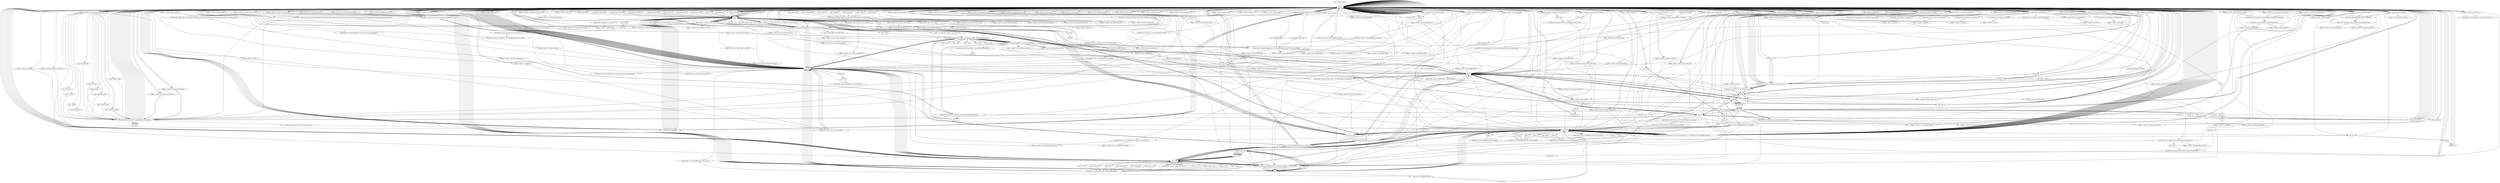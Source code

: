 digraph "" {
    "r0 := @this: sme591"
    "load.r r0"
    "r0 := @this: sme591"->"load.r r0";
    "new Compute"
    "load.r r0"->"new Compute";
    "dup1.r"
    "new Compute"->"dup1.r";
    "specialinvoke <Compute: void <init>()>"
    "dup1.r"->"specialinvoke <Compute: void <init>()>";
    "fieldput <sme591: Compute comp>"
    "specialinvoke <Compute: void <init>()>"->"fieldput <sme591: Compute comp>";
    "fieldput <sme591: Compute comp>"->"load.r r0";
    "new java.awt.Color"
    "load.r r0"->"new java.awt.Color";
    "new java.awt.Color"->"dup1.r";
    "push 235"
    "dup1.r"->"push 235";
    "push 235"->"push 235";
    "push 255"
    "push 235"->"push 255";
    "specialinvoke <java.awt.Color: void <init>(int,int,int)>"
    "push 255"->"specialinvoke <java.awt.Color: void <init>(int,int,int)>";
    "virtualinvoke <java.awt.Component: void setBackground(java.awt.Color)>"
    "specialinvoke <java.awt.Color: void <init>(int,int,int)>"->"virtualinvoke <java.awt.Component: void setBackground(java.awt.Color)>";
    "virtualinvoke <java.awt.Component: void setBackground(java.awt.Color)>"->"load.r r0";
    "new java.awt.Rectangle"
    "load.r r0"->"new java.awt.Rectangle";
    "new java.awt.Rectangle"->"dup1.r";
    "push 30"
    "dup1.r"->"push 30";
    "push 460"
    "push 30"->"push 460";
    "push 452"
    "push 460"->"push 452";
    "push 224"
    "push 452"->"push 224";
    "specialinvoke <java.awt.Rectangle: void <init>(int,int,int,int)>"
    "push 224"->"specialinvoke <java.awt.Rectangle: void <init>(int,int,int,int)>";
    "fieldput <sme591: java.awt.Rectangle rect>"
    "specialinvoke <java.awt.Rectangle: void <init>(int,int,int,int)>"->"fieldput <sme591: java.awt.Rectangle rect>";
    "fieldput <sme591: java.awt.Rectangle rect>"->"load.r r0";
    "load.r r0"->"load.r r0";
    "load.r r0"->"load.r r0";
    "virtualinvoke <java.applet.Applet: java.net.URL getDocumentBase()>"
    "load.r r0"->"virtualinvoke <java.applet.Applet: java.net.URL getDocumentBase()>";
    "push \"applet/sunview/a.gif\""
    "virtualinvoke <java.applet.Applet: java.net.URL getDocumentBase()>"->"push \"applet/sunview/a.gif\"";
    "virtualinvoke <java.applet.Applet: java.awt.Image getImage(java.net.URL,java.lang.String)>"
    "push \"applet/sunview/a.gif\""->"virtualinvoke <java.applet.Applet: java.awt.Image getImage(java.net.URL,java.lang.String)>";
    "fieldput <sme591: java.awt.Image bild>"
    "virtualinvoke <java.applet.Applet: java.awt.Image getImage(java.net.URL,java.lang.String)>"->"fieldput <sme591: java.awt.Image bild>";
    "fieldput <sme591: java.awt.Image bild>"->"load.r r0";
    "load.r r0"->"load.r r0";
    "push \"location\""
    "load.r r0"->"push \"location\"";
    "virtualinvoke <java.applet.Applet: java.lang.String getParameter(java.lang.String)>"
    "push \"location\""->"virtualinvoke <java.applet.Applet: java.lang.String getParameter(java.lang.String)>";
    "fieldput <sme591: java.lang.String homeString>"
    "virtualinvoke <java.applet.Applet: java.lang.String getParameter(java.lang.String)>"->"fieldput <sme591: java.lang.String homeString>";
    "fieldput <sme591: java.lang.String homeString>"->"load.r r0";
    "load.r r0"->"load.r r0";
    "push \"latitude\""
    "load.r r0"->"push \"latitude\"";
    "push \"latitude\""->"virtualinvoke <java.applet.Applet: java.lang.String getParameter(java.lang.String)>";
    "fieldput <sme591: java.lang.String homeLatStr>"
    "virtualinvoke <java.applet.Applet: java.lang.String getParameter(java.lang.String)>"->"fieldput <sme591: java.lang.String homeLatStr>";
    "fieldput <sme591: java.lang.String homeLatStr>"->"load.r r0";
    "load.r r0"->"load.r r0";
    "push \"longitude\""
    "load.r r0"->"push \"longitude\"";
    "push \"longitude\""->"virtualinvoke <java.applet.Applet: java.lang.String getParameter(java.lang.String)>";
    "fieldput <sme591: java.lang.String homeLongStr>"
    "virtualinvoke <java.applet.Applet: java.lang.String getParameter(java.lang.String)>"->"fieldput <sme591: java.lang.String homeLongStr>";
    "fieldput <sme591: java.lang.String homeLongStr>"->"load.r r0";
    "load.r r0"->"load.r r0";
    "push \"server\""
    "load.r r0"->"push \"server\"";
    "push \"server\""->"virtualinvoke <java.applet.Applet: java.lang.String getParameter(java.lang.String)>";
    "fieldput <sme591: java.lang.String serverStr>"
    "virtualinvoke <java.applet.Applet: java.lang.String getParameter(java.lang.String)>"->"fieldput <sme591: java.lang.String serverStr>";
    "fieldput <sme591: java.lang.String serverStr>"->"load.r r0";
    "fieldget <sme591: java.lang.String serverStr>"
    "load.r r0"->"fieldget <sme591: java.lang.String serverStr>";
    "push \"nmo\""
    "fieldget <sme591: java.lang.String serverStr>"->"push \"nmo\"";
    "virtualinvoke <java.lang.String: boolean equals(java.lang.Object)>"
    "push \"nmo\""->"virtualinvoke <java.lang.String: boolean equals(java.lang.Object)>";
    "ifeq load.r r0"
    "virtualinvoke <java.lang.String: boolean equals(java.lang.Object)>"->"ifeq load.r r0";
    "ifeq load.r r0"->"load.r r0";
    "push 1"
    "load.r r0"->"push 1";
    "fieldput <sme591: boolean nmo>"
    "push 1"->"fieldput <sme591: boolean nmo>";
    "fieldput <sme591: boolean nmo>"->"load.r r0";
    "new java.lang.StringBuffer"
    "load.r r0"->"new java.lang.StringBuffer";
    "new java.lang.StringBuffer"->"dup1.r";
    "push \"New Moon Observer - \""
    "dup1.r"->"push \"New Moon Observer - \"";
    "specialinvoke <java.lang.StringBuffer: void <init>(java.lang.String)>"
    "push \"New Moon Observer - \""->"specialinvoke <java.lang.StringBuffer: void <init>(java.lang.String)>";
    "specialinvoke <java.lang.StringBuffer: void <init>(java.lang.String)>"->"load.r r0";
    "fieldget <sme591: java.lang.String versNum>"
    "load.r r0"->"fieldget <sme591: java.lang.String versNum>";
    "virtualinvoke <java.lang.StringBuffer: java.lang.StringBuffer append(java.lang.String)>"
    "fieldget <sme591: java.lang.String versNum>"->"virtualinvoke <java.lang.StringBuffer: java.lang.StringBuffer append(java.lang.String)>";
    "virtualinvoke <java.lang.StringBuffer: java.lang.String toString()>"
    "virtualinvoke <java.lang.StringBuffer: java.lang.StringBuffer append(java.lang.String)>"->"virtualinvoke <java.lang.StringBuffer: java.lang.String toString()>";
    "fieldput <sme591: java.lang.String versStr>"
    "virtualinvoke <java.lang.StringBuffer: java.lang.String toString()>"->"fieldput <sme591: java.lang.String versStr>";
    "goto load.r r0"
    "fieldput <sme591: java.lang.String versStr>"->"goto load.r r0";
    "goto load.r r0"->"load.r r0";
    "push \"background\""
    "load.r r0"->"push \"background\"";
    "push \"background\""->"virtualinvoke <java.applet.Applet: java.lang.String getParameter(java.lang.String)>";
    "store.r r11"
    "virtualinvoke <java.applet.Applet: java.lang.String getParameter(java.lang.String)>"->"store.r r11";
    "store.r r11"->"load.r r0";
    "load.r r0"->"load.r r0";
    "load.r r0"->"virtualinvoke <java.applet.Applet: java.net.URL getDocumentBase()>";
    "virtualinvoke <java.net.URL: java.lang.String toString()>"
    "virtualinvoke <java.applet.Applet: java.net.URL getDocumentBase()>"->"virtualinvoke <java.net.URL: java.lang.String toString()>";
    "fieldput <sme591: java.lang.String str>"
    "virtualinvoke <java.net.URL: java.lang.String toString()>"->"fieldput <sme591: java.lang.String str>";
    "fieldput <sme591: java.lang.String str>"->"load.r r0";
    "load.r r0"->"new java.lang.StringBuffer";
    "new java.lang.StringBuffer"->"dup1.r";
    "dup1.r"->"load.r r0";
    "fieldget <sme591: java.lang.String str>"
    "load.r r0"->"fieldget <sme591: java.lang.String str>";
    "staticinvoke <java.lang.String: java.lang.String valueOf(java.lang.Object)>"
    "fieldget <sme591: java.lang.String str>"->"staticinvoke <java.lang.String: java.lang.String valueOf(java.lang.Object)>";
    "staticinvoke <java.lang.String: java.lang.String valueOf(java.lang.Object)>"->"specialinvoke <java.lang.StringBuffer: void <init>(java.lang.String)>";
    "push \"1234567890123456789012345\""
    "specialinvoke <java.lang.StringBuffer: void <init>(java.lang.String)>"->"push \"1234567890123456789012345\"";
    "push \"1234567890123456789012345\""->"virtualinvoke <java.lang.StringBuffer: java.lang.StringBuffer append(java.lang.String)>";
    "virtualinvoke <java.lang.StringBuffer: java.lang.StringBuffer append(java.lang.String)>"->"virtualinvoke <java.lang.StringBuffer: java.lang.String toString()>";
    "virtualinvoke <java.lang.StringBuffer: java.lang.String toString()>"->"fieldput <sme591: java.lang.String str>";
    "fieldput <sme591: java.lang.String str>"->"load.r r0";
    "load.r r0"->"load.r r0";
    "load.r r0"->"fieldget <sme591: java.lang.String str>";
    "push 0"
    "fieldget <sme591: java.lang.String str>"->"push 0";
    "push 27"
    "push 0"->"push 27";
    "virtualinvoke <java.lang.String: java.lang.String substring(int,int)>"
    "push 27"->"virtualinvoke <java.lang.String: java.lang.String substring(int,int)>";
    "fieldput <sme591: java.lang.String wwwStr>"
    "virtualinvoke <java.lang.String: java.lang.String substring(int,int)>"->"fieldput <sme591: java.lang.String wwwStr>";
    "fieldput <sme591: java.lang.String wwwStr>"->"load.r r0";
    "load.r r0"->"load.r r0";
    "load.r r0"->"load.r r0";
    "load.r r0"->"virtualinvoke <java.applet.Applet: java.net.URL getDocumentBase()>";
    "virtualinvoke <java.applet.Applet: java.net.URL getDocumentBase()>"->"new java.lang.StringBuffer";
    "new java.lang.StringBuffer"->"dup1.r";
    "push \"applet/\""
    "dup1.r"->"push \"applet/\"";
    "push \"applet/\""->"specialinvoke <java.lang.StringBuffer: void <init>(java.lang.String)>";
    "load.r r11"
    "specialinvoke <java.lang.StringBuffer: void <init>(java.lang.String)>"->"load.r r11";
    "load.r r11"->"virtualinvoke <java.lang.StringBuffer: java.lang.StringBuffer append(java.lang.String)>";
    "push \"/a.gif\""
    "virtualinvoke <java.lang.StringBuffer: java.lang.StringBuffer append(java.lang.String)>"->"push \"/a.gif\"";
    "push \"/a.gif\""->"virtualinvoke <java.lang.StringBuffer: java.lang.StringBuffer append(java.lang.String)>";
    "virtualinvoke <java.lang.StringBuffer: java.lang.StringBuffer append(java.lang.String)>"->"virtualinvoke <java.lang.StringBuffer: java.lang.String toString()>";
    "virtualinvoke <java.lang.StringBuffer: java.lang.String toString()>"->"virtualinvoke <java.applet.Applet: java.awt.Image getImage(java.net.URL,java.lang.String)>";
    "virtualinvoke <java.applet.Applet: java.awt.Image getImage(java.net.URL,java.lang.String)>"->"fieldput <sme591: java.awt.Image bild>";
    "fieldput <sme591: java.awt.Image bild>"->"load.r r0";
    "load.r r0"->"load.r r0";
    "load.r r0"->"load.r r0";
    "load.r r0"->"virtualinvoke <java.applet.Applet: java.net.URL getDocumentBase()>";
    "push \"applet/bigmap.gif\""
    "virtualinvoke <java.applet.Applet: java.net.URL getDocumentBase()>"->"push \"applet/bigmap.gif\"";
    "push \"applet/bigmap.gif\""->"virtualinvoke <java.applet.Applet: java.awt.Image getImage(java.net.URL,java.lang.String)>";
    "fieldput <sme591: java.awt.Image map>"
    "virtualinvoke <java.applet.Applet: java.awt.Image getImage(java.net.URL,java.lang.String)>"->"fieldput <sme591: java.awt.Image map>";
    "fieldput <sme591: java.awt.Image map>"->"load.r r0";
    "load.r r0"->"load.r r0";
    "load.r r0"->"load.r r0";
    "load.r r0"->"virtualinvoke <java.applet.Applet: java.net.URL getDocumentBase()>";
    "virtualinvoke <java.applet.Applet: java.net.URL getDocumentBase()>"->"new java.lang.StringBuffer";
    "new java.lang.StringBuffer"->"dup1.r";
    "dup1.r"->"push \"applet/\"";
    "push \"applet/\""->"specialinvoke <java.lang.StringBuffer: void <init>(java.lang.String)>";
    "specialinvoke <java.lang.StringBuffer: void <init>(java.lang.String)>"->"load.r r11";
    "load.r r11"->"virtualinvoke <java.lang.StringBuffer: java.lang.StringBuffer append(java.lang.String)>";
    "push \"/b.gif\""
    "virtualinvoke <java.lang.StringBuffer: java.lang.StringBuffer append(java.lang.String)>"->"push \"/b.gif\"";
    "push \"/b.gif\""->"virtualinvoke <java.lang.StringBuffer: java.lang.StringBuffer append(java.lang.String)>";
    "virtualinvoke <java.lang.StringBuffer: java.lang.StringBuffer append(java.lang.String)>"->"virtualinvoke <java.lang.StringBuffer: java.lang.String toString()>";
    "virtualinvoke <java.lang.StringBuffer: java.lang.String toString()>"->"virtualinvoke <java.applet.Applet: java.awt.Image getImage(java.net.URL,java.lang.String)>";
    "fieldput <sme591: java.awt.Image bild1>"
    "virtualinvoke <java.applet.Applet: java.awt.Image getImage(java.net.URL,java.lang.String)>"->"fieldput <sme591: java.awt.Image bild1>";
    "fieldput <sme591: java.awt.Image bild1>"->"load.r r0";
    "load.r r0"->"load.r r0";
    "load.r r0"->"load.r r0";
    "load.r r0"->"virtualinvoke <java.applet.Applet: java.net.URL getDocumentBase()>";
    "virtualinvoke <java.applet.Applet: java.net.URL getDocumentBase()>"->"new java.lang.StringBuffer";
    "new java.lang.StringBuffer"->"dup1.r";
    "dup1.r"->"push \"applet/\"";
    "push \"applet/\""->"specialinvoke <java.lang.StringBuffer: void <init>(java.lang.String)>";
    "specialinvoke <java.lang.StringBuffer: void <init>(java.lang.String)>"->"load.r r11";
    "load.r r11"->"virtualinvoke <java.lang.StringBuffer: java.lang.StringBuffer append(java.lang.String)>";
    "push \"/c.gif\""
    "virtualinvoke <java.lang.StringBuffer: java.lang.StringBuffer append(java.lang.String)>"->"push \"/c.gif\"";
    "push \"/c.gif\""->"virtualinvoke <java.lang.StringBuffer: java.lang.StringBuffer append(java.lang.String)>";
    "virtualinvoke <java.lang.StringBuffer: java.lang.StringBuffer append(java.lang.String)>"->"virtualinvoke <java.lang.StringBuffer: java.lang.String toString()>";
    "virtualinvoke <java.lang.StringBuffer: java.lang.String toString()>"->"virtualinvoke <java.applet.Applet: java.awt.Image getImage(java.net.URL,java.lang.String)>";
    "fieldput <sme591: java.awt.Image bild2>"
    "virtualinvoke <java.applet.Applet: java.awt.Image getImage(java.net.URL,java.lang.String)>"->"fieldput <sme591: java.awt.Image bild2>";
    "fieldput <sme591: java.awt.Image bild2>"->"load.r r0";
    "load.r r0"->"load.r r0";
    "load.r r0"->"load.r r0";
    "load.r r0"->"virtualinvoke <java.applet.Applet: java.net.URL getDocumentBase()>";
    "virtualinvoke <java.applet.Applet: java.net.URL getDocumentBase()>"->"new java.lang.StringBuffer";
    "new java.lang.StringBuffer"->"dup1.r";
    "dup1.r"->"push \"applet/\"";
    "push \"applet/\""->"specialinvoke <java.lang.StringBuffer: void <init>(java.lang.String)>";
    "specialinvoke <java.lang.StringBuffer: void <init>(java.lang.String)>"->"load.r r11";
    "load.r r11"->"virtualinvoke <java.lang.StringBuffer: java.lang.StringBuffer append(java.lang.String)>";
    "push \"/d.gif\""
    "virtualinvoke <java.lang.StringBuffer: java.lang.StringBuffer append(java.lang.String)>"->"push \"/d.gif\"";
    "push \"/d.gif\""->"virtualinvoke <java.lang.StringBuffer: java.lang.StringBuffer append(java.lang.String)>";
    "virtualinvoke <java.lang.StringBuffer: java.lang.StringBuffer append(java.lang.String)>"->"virtualinvoke <java.lang.StringBuffer: java.lang.String toString()>";
    "virtualinvoke <java.lang.StringBuffer: java.lang.String toString()>"->"virtualinvoke <java.applet.Applet: java.awt.Image getImage(java.net.URL,java.lang.String)>";
    "fieldput <sme591: java.awt.Image bild3>"
    "virtualinvoke <java.applet.Applet: java.awt.Image getImage(java.net.URL,java.lang.String)>"->"fieldput <sme591: java.awt.Image bild3>";
    "fieldput <sme591: java.awt.Image bild3>"->"load.r r0";
    "load.r r0"->"load.r r0";
    "load.r r0"->"load.r r0";
    "load.r r0"->"virtualinvoke <java.applet.Applet: java.net.URL getDocumentBase()>";
    "virtualinvoke <java.applet.Applet: java.net.URL getDocumentBase()>"->"new java.lang.StringBuffer";
    "new java.lang.StringBuffer"->"dup1.r";
    "dup1.r"->"push \"applet/\"";
    "push \"applet/\""->"specialinvoke <java.lang.StringBuffer: void <init>(java.lang.String)>";
    "specialinvoke <java.lang.StringBuffer: void <init>(java.lang.String)>"->"load.r r11";
    "load.r r11"->"virtualinvoke <java.lang.StringBuffer: java.lang.StringBuffer append(java.lang.String)>";
    "push \"/e.gif\""
    "virtualinvoke <java.lang.StringBuffer: java.lang.StringBuffer append(java.lang.String)>"->"push \"/e.gif\"";
    "push \"/e.gif\""->"virtualinvoke <java.lang.StringBuffer: java.lang.StringBuffer append(java.lang.String)>";
    "virtualinvoke <java.lang.StringBuffer: java.lang.StringBuffer append(java.lang.String)>"->"virtualinvoke <java.lang.StringBuffer: java.lang.String toString()>";
    "virtualinvoke <java.lang.StringBuffer: java.lang.String toString()>"->"virtualinvoke <java.applet.Applet: java.awt.Image getImage(java.net.URL,java.lang.String)>";
    "fieldput <sme591: java.awt.Image bild4>"
    "virtualinvoke <java.applet.Applet: java.awt.Image getImage(java.net.URL,java.lang.String)>"->"fieldput <sme591: java.awt.Image bild4>";
    "new java.awt.MediaTracker"
    "fieldput <sme591: java.awt.Image bild4>"->"new java.awt.MediaTracker";
    "new java.awt.MediaTracker"->"store.r r11";
    "store.r r11"->"load.r r11";
    "load.r r11"->"load.r r0";
    "specialinvoke <java.awt.MediaTracker: void <init>(java.awt.Component)>"
    "load.r r0"->"specialinvoke <java.awt.MediaTracker: void <init>(java.awt.Component)>";
    "specialinvoke <java.awt.MediaTracker: void <init>(java.awt.Component)>"->"load.r r11";
    "load.r r11"->"load.r r0";
    "fieldget <sme591: java.awt.Image bild>"
    "load.r r0"->"fieldget <sme591: java.awt.Image bild>";
    "fieldget <sme591: java.awt.Image bild>"->"push 0";
    "virtualinvoke <java.awt.MediaTracker: void addImage(java.awt.Image,int)>"
    "push 0"->"virtualinvoke <java.awt.MediaTracker: void addImage(java.awt.Image,int)>";
    "virtualinvoke <java.awt.MediaTracker: void addImage(java.awt.Image,int)>"->"load.r r11";
    "load.r r11"->"load.r r0";
    "fieldget <sme591: java.awt.Image bild1>"
    "load.r r0"->"fieldget <sme591: java.awt.Image bild1>";
    "fieldget <sme591: java.awt.Image bild1>"->"push 0";
    "push 0"->"virtualinvoke <java.awt.MediaTracker: void addImage(java.awt.Image,int)>";
    "virtualinvoke <java.awt.MediaTracker: void addImage(java.awt.Image,int)>"->"load.r r11";
    "load.r r11"->"load.r r0";
    "fieldget <sme591: java.awt.Image bild2>"
    "load.r r0"->"fieldget <sme591: java.awt.Image bild2>";
    "fieldget <sme591: java.awt.Image bild2>"->"push 0";
    "push 0"->"virtualinvoke <java.awt.MediaTracker: void addImage(java.awt.Image,int)>";
    "virtualinvoke <java.awt.MediaTracker: void addImage(java.awt.Image,int)>"->"load.r r11";
    "load.r r11"->"load.r r0";
    "fieldget <sme591: java.awt.Image bild3>"
    "load.r r0"->"fieldget <sme591: java.awt.Image bild3>";
    "fieldget <sme591: java.awt.Image bild3>"->"push 0";
    "push 0"->"virtualinvoke <java.awt.MediaTracker: void addImage(java.awt.Image,int)>";
    "virtualinvoke <java.awt.MediaTracker: void addImage(java.awt.Image,int)>"->"load.r r11";
    "load.r r11"->"load.r r0";
    "fieldget <sme591: java.awt.Image bild4>"
    "load.r r0"->"fieldget <sme591: java.awt.Image bild4>";
    "fieldget <sme591: java.awt.Image bild4>"->"push 0";
    "push 0"->"virtualinvoke <java.awt.MediaTracker: void addImage(java.awt.Image,int)>";
    "virtualinvoke <java.awt.MediaTracker: void addImage(java.awt.Image,int)>"->"load.r r11";
    "load.r r11"->"load.r r0";
    "fieldget <sme591: java.awt.Image map>"
    "load.r r0"->"fieldget <sme591: java.awt.Image map>";
    "fieldget <sme591: java.awt.Image map>"->"push 0";
    "push 0"->"virtualinvoke <java.awt.MediaTracker: void addImage(java.awt.Image,int)>";
    "virtualinvoke <java.awt.MediaTracker: void addImage(java.awt.Image,int)>"->"load.r r11";
    "load.r r11"->"push 0";
    "virtualinvoke <java.awt.MediaTracker: void waitForID(int)>"
    "push 0"->"virtualinvoke <java.awt.MediaTracker: void waitForID(int)>";
    "virtualinvoke <java.awt.MediaTracker: void waitForID(int)>"->"goto load.r r0";
    "goto load.r r0"->"load.r r0";
    "new java.util.Date"
    "load.r r0"->"new java.util.Date";
    "new java.util.Date"->"dup1.r";
    "specialinvoke <java.util.Date: void <init>()>"
    "dup1.r"->"specialinvoke <java.util.Date: void <init>()>";
    "fieldput <sme591: java.util.Date dat>"
    "specialinvoke <java.util.Date: void <init>()>"->"fieldput <sme591: java.util.Date dat>";
    "fieldput <sme591: java.util.Date dat>"->"load.r r0";
    "load.r r0"->"load.r r0";
    "fieldget <sme591: java.util.Date dat>"
    "load.r r0"->"fieldget <sme591: java.util.Date dat>";
    "virtualinvoke <java.util.Date: int getHours()>"
    "fieldget <sme591: java.util.Date dat>"->"virtualinvoke <java.util.Date: int getHours()>";
    "fieldput <sme591: int hours>"
    "virtualinvoke <java.util.Date: int getHours()>"->"fieldput <sme591: int hours>";
    "fieldput <sme591: int hours>"->"load.r r0";
    "load.r r0"->"load.r r0";
    "load.r r0"->"fieldget <sme591: java.util.Date dat>";
    "virtualinvoke <java.util.Date: int getMinutes()>"
    "fieldget <sme591: java.util.Date dat>"->"virtualinvoke <java.util.Date: int getMinutes()>";
    "fieldput <sme591: int minutes>"
    "virtualinvoke <java.util.Date: int getMinutes()>"->"fieldput <sme591: int minutes>";
    "fieldput <sme591: int minutes>"->"load.r r0";
    "load.r r0"->"load.r r0";
    "load.r r0"->"fieldget <sme591: java.util.Date dat>";
    "virtualinvoke <java.util.Date: int getDate()>"
    "fieldget <sme591: java.util.Date dat>"->"virtualinvoke <java.util.Date: int getDate()>";
    "fieldput <sme591: int date>"
    "virtualinvoke <java.util.Date: int getDate()>"->"fieldput <sme591: int date>";
    "fieldput <sme591: int date>"->"load.r r0";
    "load.r r0"->"load.r r0";
    "load.r r0"->"fieldget <sme591: java.util.Date dat>";
    "virtualinvoke <java.util.Date: int getMonth()>"
    "fieldget <sme591: java.util.Date dat>"->"virtualinvoke <java.util.Date: int getMonth()>";
    "fieldput <sme591: int month>"
    "virtualinvoke <java.util.Date: int getMonth()>"->"fieldput <sme591: int month>";
    "fieldput <sme591: int month>"->"load.r r0";
    "load.r r0"->"load.r r0";
    "load.r r0"->"fieldget <sme591: java.util.Date dat>";
    "virtualinvoke <java.util.Date: int getYear()>"
    "fieldget <sme591: java.util.Date dat>"->"virtualinvoke <java.util.Date: int getYear()>";
    "fieldput <sme591: int year>"
    "virtualinvoke <java.util.Date: int getYear()>"->"fieldput <sme591: int year>";
    "fieldput <sme591: int year>"->"load.r r0";
    "load.r r0"->"load.r r0";
    "load.r r0"->"fieldget <sme591: java.util.Date dat>";
    "virtualinvoke <java.util.Date: int getSeconds()>"
    "fieldget <sme591: java.util.Date dat>"->"virtualinvoke <java.util.Date: int getSeconds()>";
    "fieldput <sme591: int seconds>"
    "virtualinvoke <java.util.Date: int getSeconds()>"->"fieldput <sme591: int seconds>";
    "fieldput <sme591: int seconds>"->"load.r r0";
    "load.r r0"->"load.r r0";
    "load.r r0"->"fieldget <sme591: java.util.Date dat>";
    "virtualinvoke <java.util.Date: int getTimezoneOffset()>"
    "fieldget <sme591: java.util.Date dat>"->"virtualinvoke <java.util.Date: int getTimezoneOffset()>";
    "neg.i"
    "virtualinvoke <java.util.Date: int getTimezoneOffset()>"->"neg.i";
    "push 60"
    "neg.i"->"push 60";
    "div.i"
    "push 60"->"div.i";
    "fieldput <sme591: int locOffset>"
    "div.i"->"fieldput <sme591: int locOffset>";
    "fieldput <sme591: int locOffset>"->"load.r r0";
    "fieldget <sme591: int locOffset>"
    "load.r r0"->"fieldget <sme591: int locOffset>";
    "iflt load.r r0"
    "fieldget <sme591: int locOffset>"->"iflt load.r r0";
    "iflt load.r r0"->"load.r r0";
    "load.r r0"->"new java.lang.StringBuffer";
    "new java.lang.StringBuffer"->"dup1.r";
    "push \"UT +\""
    "dup1.r"->"push \"UT +\"";
    "push \"UT +\""->"specialinvoke <java.lang.StringBuffer: void <init>(java.lang.String)>";
    "specialinvoke <java.lang.StringBuffer: void <init>(java.lang.String)>"->"load.r r0";
    "load.r r0"->"fieldget <sme591: int locOffset>";
    "virtualinvoke <java.lang.StringBuffer: java.lang.StringBuffer append(int)>"
    "fieldget <sme591: int locOffset>"->"virtualinvoke <java.lang.StringBuffer: java.lang.StringBuffer append(int)>";
    "push \" h\""
    "virtualinvoke <java.lang.StringBuffer: java.lang.StringBuffer append(int)>"->"push \" h\"";
    "push \" h\""->"virtualinvoke <java.lang.StringBuffer: java.lang.StringBuffer append(java.lang.String)>";
    "virtualinvoke <java.lang.StringBuffer: java.lang.StringBuffer append(java.lang.String)>"->"virtualinvoke <java.lang.StringBuffer: java.lang.String toString()>";
    "fieldput <sme591: java.lang.String timeString>"
    "virtualinvoke <java.lang.StringBuffer: java.lang.String toString()>"->"fieldput <sme591: java.lang.String timeString>";
    "goto new java.awt.GridBagLayout"
    "fieldput <sme591: java.lang.String timeString>"->"goto new java.awt.GridBagLayout";
    "new java.awt.GridBagLayout"
    "goto new java.awt.GridBagLayout"->"new java.awt.GridBagLayout";
    "new java.awt.GridBagLayout"->"store.r r11";
    "store.r r11"->"load.r r11";
    "specialinvoke <java.awt.GridBagLayout: void <init>()>"
    "load.r r11"->"specialinvoke <java.awt.GridBagLayout: void <init>()>";
    "new java.awt.GridBagConstraints"
    "specialinvoke <java.awt.GridBagLayout: void <init>()>"->"new java.awt.GridBagConstraints";
    "store.r $r95"
    "new java.awt.GridBagConstraints"->"store.r $r95";
    "load.r $r95"
    "store.r $r95"->"load.r $r95";
    "specialinvoke <java.awt.GridBagConstraints: void <init>()>"
    "load.r $r95"->"specialinvoke <java.awt.GridBagConstraints: void <init>()>";
    "specialinvoke <java.awt.GridBagConstraints: void <init>()>"->"load.r r0";
    "load.r r0"->"load.r r11";
    "virtualinvoke <java.awt.Container: void setLayout(java.awt.LayoutManager)>"
    "load.r r11"->"virtualinvoke <java.awt.Container: void setLayout(java.awt.LayoutManager)>";
    "virtualinvoke <java.awt.Container: void setLayout(java.awt.LayoutManager)>"->"load.r r0";
    "new java.awt.Font"
    "load.r r0"->"new java.awt.Font";
    "new java.awt.Font"->"dup1.r";
    "push \"Helvetica\""
    "dup1.r"->"push \"Helvetica\"";
    "push \"Helvetica\""->"push 0";
    "push 10"
    "push 0"->"push 10";
    "specialinvoke <java.awt.Font: void <init>(java.lang.String,int,int)>"
    "push 10"->"specialinvoke <java.awt.Font: void <init>(java.lang.String,int,int)>";
    "virtualinvoke <java.awt.Container: void setFont(java.awt.Font)>"
    "specialinvoke <java.awt.Font: void <init>(java.lang.String,int,int)>"->"virtualinvoke <java.awt.Container: void setFont(java.awt.Font)>";
    "virtualinvoke <java.awt.Container: void setFont(java.awt.Font)>"->"load.r $r95";
    "push 1.0"
    "load.r $r95"->"push 1.0";
    "fieldput <java.awt.GridBagConstraints: double weightx>"
    "push 1.0"->"fieldput <java.awt.GridBagConstraints: double weightx>";
    "fieldput <java.awt.GridBagConstraints: double weightx>"->"load.r $r95";
    "push 0.0"
    "load.r $r95"->"push 0.0";
    "fieldput <java.awt.GridBagConstraints: double weighty>"
    "push 0.0"->"fieldput <java.awt.GridBagConstraints: double weighty>";
    "fieldput <java.awt.GridBagConstraints: double weighty>"->"load.r $r95";
    "new java.awt.Insets"
    "load.r $r95"->"new java.awt.Insets";
    "new java.awt.Insets"->"dup1.r";
    "push 6"
    "dup1.r"->"push 6";
    "push 6"->"push 0";
    "push 0"->"push 0";
    "push 0"->"push 0";
    "specialinvoke <java.awt.Insets: void <init>(int,int,int,int)>"
    "push 0"->"specialinvoke <java.awt.Insets: void <init>(int,int,int,int)>";
    "fieldput <java.awt.GridBagConstraints: java.awt.Insets insets>"
    "specialinvoke <java.awt.Insets: void <init>(int,int,int,int)>"->"fieldput <java.awt.GridBagConstraints: java.awt.Insets insets>";
    "new java.awt.Label"
    "fieldput <java.awt.GridBagConstraints: java.awt.Insets insets>"->"new java.awt.Label";
    "store.r $r98"
    "new java.awt.Label"->"store.r $r98";
    "load.r $r98"
    "store.r $r98"->"load.r $r98";
    "specialinvoke <java.awt.Label: void <init>()>"
    "load.r $r98"->"specialinvoke <java.awt.Label: void <init>()>";
    "specialinvoke <java.awt.Label: void <init>()>"->"load.r $r98";
    "push \"Time Zone\""
    "load.r $r98"->"push \"Time Zone\"";
    "virtualinvoke <java.awt.Label: void setText(java.lang.String)>"
    "push \"Time Zone\""->"virtualinvoke <java.awt.Label: void setText(java.lang.String)>";
    "virtualinvoke <java.awt.Label: void setText(java.lang.String)>"->"load.r r11";
    "load.r r11"->"load.r $r98";
    "load.r $r98"->"load.r $r95";
    "virtualinvoke <java.awt.GridBagLayout: void setConstraints(java.awt.Component,java.awt.GridBagConstraints)>"
    "load.r $r95"->"virtualinvoke <java.awt.GridBagLayout: void setConstraints(java.awt.Component,java.awt.GridBagConstraints)>";
    "virtualinvoke <java.awt.GridBagLayout: void setConstraints(java.awt.Component,java.awt.GridBagConstraints)>"->"load.r r0";
    "load.r r0"->"load.r $r98";
    "virtualinvoke <java.awt.Container: java.awt.Component add(java.awt.Component)>"
    "load.r $r98"->"virtualinvoke <java.awt.Container: java.awt.Component add(java.awt.Component)>";
    "pop"
    "virtualinvoke <java.awt.Container: java.awt.Component add(java.awt.Component)>"->"pop";
    "pop"->"new java.awt.Label";
    "new java.awt.Label"->"store.r $r98";
    "store.r $r98"->"load.r $r98";
    "load.r $r98"->"specialinvoke <java.awt.Label: void <init>()>";
    "specialinvoke <java.awt.Label: void <init>()>"->"load.r $r98";
    "push \"Location\""
    "load.r $r98"->"push \"Location\"";
    "push \"Location\""->"virtualinvoke <java.awt.Label: void setText(java.lang.String)>";
    "virtualinvoke <java.awt.Label: void setText(java.lang.String)>"->"load.r r11";
    "load.r r11"->"load.r $r98";
    "load.r $r98"->"load.r $r95";
    "load.r $r95"->"virtualinvoke <java.awt.GridBagLayout: void setConstraints(java.awt.Component,java.awt.GridBagConstraints)>";
    "virtualinvoke <java.awt.GridBagLayout: void setConstraints(java.awt.Component,java.awt.GridBagConstraints)>"->"load.r r0";
    "load.r r0"->"load.r $r98";
    "load.r $r98"->"virtualinvoke <java.awt.Container: java.awt.Component add(java.awt.Component)>";
    "virtualinvoke <java.awt.Container: java.awt.Component add(java.awt.Component)>"->"pop";
    "pop"->"load.r $r95";
    "push 10.0"
    "load.r $r95"->"push 10.0";
    "push 10.0"->"fieldput <java.awt.GridBagConstraints: double weightx>";
    "fieldput <java.awt.GridBagConstraints: double weightx>"->"new java.awt.Label";
    "new java.awt.Label"->"store.r $r98";
    "store.r $r98"->"load.r $r98";
    "load.r $r98"->"specialinvoke <java.awt.Label: void <init>()>";
    "specialinvoke <java.awt.Label: void <init>()>"->"load.r $r98";
    "push \"Latit.: xx.xx\""
    "load.r $r98"->"push \"Latit.: xx.xx\"";
    "push \"Latit.: xx.xx\""->"virtualinvoke <java.awt.Label: void setText(java.lang.String)>";
    "virtualinvoke <java.awt.Label: void setText(java.lang.String)>"->"load.r r11";
    "load.r r11"->"load.r $r98";
    "load.r $r98"->"load.r $r95";
    "load.r $r95"->"virtualinvoke <java.awt.GridBagLayout: void setConstraints(java.awt.Component,java.awt.GridBagConstraints)>";
    "virtualinvoke <java.awt.GridBagLayout: void setConstraints(java.awt.Component,java.awt.GridBagConstraints)>"->"load.r r0";
    "load.r r0"->"load.r $r98";
    "load.r $r98"->"virtualinvoke <java.awt.Container: java.awt.Component add(java.awt.Component)>";
    "virtualinvoke <java.awt.Container: java.awt.Component add(java.awt.Component)>"->"pop";
    "pop"->"new java.awt.Label";
    "new java.awt.Label"->"store.r $r98";
    "store.r $r98"->"load.r $r98";
    "load.r $r98"->"specialinvoke <java.awt.Label: void <init>()>";
    "specialinvoke <java.awt.Label: void <init>()>"->"load.r $r98";
    "push \"N / S\""
    "load.r $r98"->"push \"N / S\"";
    "push \"N / S\""->"virtualinvoke <java.awt.Label: void setText(java.lang.String)>";
    "virtualinvoke <java.awt.Label: void setText(java.lang.String)>"->"load.r r11";
    "load.r r11"->"load.r $r98";
    "load.r $r98"->"load.r $r95";
    "load.r $r95"->"virtualinvoke <java.awt.GridBagLayout: void setConstraints(java.awt.Component,java.awt.GridBagConstraints)>";
    "virtualinvoke <java.awt.GridBagLayout: void setConstraints(java.awt.Component,java.awt.GridBagConstraints)>"->"load.r r0";
    "load.r r0"->"load.r $r98";
    "load.r $r98"->"virtualinvoke <java.awt.Container: java.awt.Component add(java.awt.Component)>";
    "virtualinvoke <java.awt.Container: java.awt.Component add(java.awt.Component)>"->"pop";
    "pop"->"new java.awt.Label";
    "new java.awt.Label"->"store.r $r98";
    "store.r $r98"->"load.r $r98";
    "load.r $r98"->"specialinvoke <java.awt.Label: void <init>()>";
    "specialinvoke <java.awt.Label: void <init>()>"->"load.r $r98";
    "push \"Longit.: xx.xx\""
    "load.r $r98"->"push \"Longit.: xx.xx\"";
    "push \"Longit.: xx.xx\""->"virtualinvoke <java.awt.Label: void setText(java.lang.String)>";
    "virtualinvoke <java.awt.Label: void setText(java.lang.String)>"->"load.r r11";
    "load.r r11"->"load.r $r98";
    "load.r $r98"->"load.r $r95";
    "load.r $r95"->"virtualinvoke <java.awt.GridBagLayout: void setConstraints(java.awt.Component,java.awt.GridBagConstraints)>";
    "virtualinvoke <java.awt.GridBagLayout: void setConstraints(java.awt.Component,java.awt.GridBagConstraints)>"->"load.r r0";
    "load.r r0"->"load.r $r98";
    "load.r $r98"->"virtualinvoke <java.awt.Container: java.awt.Component add(java.awt.Component)>";
    "virtualinvoke <java.awt.Container: java.awt.Component add(java.awt.Component)>"->"pop";
    "pop"->"new java.awt.Label";
    "new java.awt.Label"->"store.r $r98";
    "store.r $r98"->"load.r $r98";
    "load.r $r98"->"specialinvoke <java.awt.Label: void <init>()>";
    "specialinvoke <java.awt.Label: void <init>()>"->"load.r $r98";
    "push \"E / W\""
    "load.r $r98"->"push \"E / W\"";
    "push \"E / W\""->"virtualinvoke <java.awt.Label: void setText(java.lang.String)>";
    "virtualinvoke <java.awt.Label: void setText(java.lang.String)>"->"load.r r11";
    "load.r r11"->"load.r $r98";
    "load.r $r98"->"load.r $r95";
    "load.r $r95"->"virtualinvoke <java.awt.GridBagLayout: void setConstraints(java.awt.Component,java.awt.GridBagConstraints)>";
    "virtualinvoke <java.awt.GridBagLayout: void setConstraints(java.awt.Component,java.awt.GridBagConstraints)>"->"load.r r0";
    "load.r r0"->"load.r $r98";
    "load.r $r98"->"virtualinvoke <java.awt.Container: java.awt.Component add(java.awt.Component)>";
    "virtualinvoke <java.awt.Container: java.awt.Component add(java.awt.Component)>"->"pop";
    "pop"->"new java.awt.Label";
    "new java.awt.Label"->"store.r $r98";
    "store.r $r98"->"load.r $r98";
    "load.r $r98"->"specialinvoke <java.awt.Label: void <init>()>";
    "specialinvoke <java.awt.Label: void <init>()>"->"load.r $r98";
    "push \"Details\""
    "load.r $r98"->"push \"Details\"";
    "push \"Details\""->"virtualinvoke <java.awt.Label: void setText(java.lang.String)>";
    "virtualinvoke <java.awt.Label: void setText(java.lang.String)>"->"load.r r11";
    "load.r r11"->"load.r $r98";
    "load.r $r98"->"load.r $r95";
    "load.r $r95"->"virtualinvoke <java.awt.GridBagLayout: void setConstraints(java.awt.Component,java.awt.GridBagConstraints)>";
    "virtualinvoke <java.awt.GridBagLayout: void setConstraints(java.awt.Component,java.awt.GridBagConstraints)>"->"load.r r0";
    "load.r r0"->"load.r $r98";
    "load.r $r98"->"virtualinvoke <java.awt.Container: java.awt.Component add(java.awt.Component)>";
    "virtualinvoke <java.awt.Container: java.awt.Component add(java.awt.Component)>"->"pop";
    "pop"->"new java.awt.Label";
    "new java.awt.Label"->"store.r $r98";
    "store.r $r98"->"load.r $r98";
    "load.r $r98"->"specialinvoke <java.awt.Label: void <init>()>";
    "specialinvoke <java.awt.Label: void <init>()>"->"load.r $r98";
    "push \"Moon\""
    "load.r $r98"->"push \"Moon\"";
    "push \"Moon\""->"virtualinvoke <java.awt.Label: void setText(java.lang.String)>";
    "virtualinvoke <java.awt.Label: void setText(java.lang.String)>"->"load.r $r95";
    "load.r $r95"->"new java.awt.Insets";
    "new java.awt.Insets"->"dup1.r";
    "dup1.r"->"push 6";
    "push 6"->"push 0";
    "push 0"->"push 0";
    "push 5"
    "push 0"->"push 5";
    "push 5"->"specialinvoke <java.awt.Insets: void <init>(int,int,int,int)>";
    "specialinvoke <java.awt.Insets: void <init>(int,int,int,int)>"->"fieldput <java.awt.GridBagConstraints: java.awt.Insets insets>";
    "fieldput <java.awt.GridBagConstraints: java.awt.Insets insets>"->"load.r r11";
    "load.r r11"->"load.r $r98";
    "load.r $r98"->"load.r $r95";
    "load.r $r95"->"virtualinvoke <java.awt.GridBagLayout: void setConstraints(java.awt.Component,java.awt.GridBagConstraints)>";
    "virtualinvoke <java.awt.GridBagLayout: void setConstraints(java.awt.Component,java.awt.GridBagConstraints)>"->"load.r r0";
    "load.r r0"->"load.r $r98";
    "load.r $r98"->"virtualinvoke <java.awt.Container: java.awt.Component add(java.awt.Component)>";
    "virtualinvoke <java.awt.Container: java.awt.Component add(java.awt.Component)>"->"pop";
    "pop"->"load.r $r95";
    "load.r $r95"->"push 1";
    "fieldput <java.awt.GridBagConstraints: int gridy>"
    "push 1"->"fieldput <java.awt.GridBagConstraints: int gridy>";
    "fieldput <java.awt.GridBagConstraints: int gridy>"->"load.r $r95";
    "load.r $r95"->"new java.awt.Insets";
    "new java.awt.Insets"->"dup1.r";
    "dup1.r"->"push 0";
    "push 0"->"push 10";
    "push 10"->"push 0";
    "push 0"->"push 0";
    "push 0"->"specialinvoke <java.awt.Insets: void <init>(int,int,int,int)>";
    "specialinvoke <java.awt.Insets: void <init>(int,int,int,int)>"->"fieldput <java.awt.GridBagConstraints: java.awt.Insets insets>";
    "fieldput <java.awt.GridBagConstraints: java.awt.Insets insets>"->"load.r r0";
    "new Seloc"
    "load.r r0"->"new Seloc";
    "new Seloc"->"dup1.r";
    "specialinvoke <Seloc: void <init>()>"
    "dup1.r"->"specialinvoke <Seloc: void <init>()>";
    "fieldput <sme591: Seloc time>"
    "specialinvoke <Seloc: void <init>()>"->"fieldput <sme591: Seloc time>";
    "fieldput <sme591: Seloc time>"->"load.r r0";
    "new java.awt.Choice"
    "load.r r0"->"new java.awt.Choice";
    "new java.awt.Choice"->"dup1.r";
    "specialinvoke <java.awt.Choice: void <init>()>"
    "dup1.r"->"specialinvoke <java.awt.Choice: void <init>()>";
    "fieldput <sme591: java.awt.Choice timeChoice>"
    "specialinvoke <java.awt.Choice: void <init>()>"->"fieldput <sme591: java.awt.Choice timeChoice>";
    "fieldput <sme591: java.awt.Choice timeChoice>"->"load.r r0";
    "fieldget <sme591: Seloc time>"
    "load.r r0"->"fieldget <sme591: Seloc time>";
    "fieldget <sme591: Seloc time>"->"load.r r0";
    "fieldget <sme591: java.awt.Choice timeChoice>"
    "load.r r0"->"fieldget <sme591: java.awt.Choice timeChoice>";
    "virtualinvoke <Seloc: void timeMenu(java.awt.Choice)>"
    "fieldget <sme591: java.awt.Choice timeChoice>"->"virtualinvoke <Seloc: void timeMenu(java.awt.Choice)>";
    "virtualinvoke <Seloc: void timeMenu(java.awt.Choice)>"->"load.r r11";
    "load.r r11"->"load.r r0";
    "load.r r0"->"fieldget <sme591: java.awt.Choice timeChoice>";
    "fieldget <sme591: java.awt.Choice timeChoice>"->"load.r $r95";
    "load.r $r95"->"virtualinvoke <java.awt.GridBagLayout: void setConstraints(java.awt.Component,java.awt.GridBagConstraints)>";
    "virtualinvoke <java.awt.GridBagLayout: void setConstraints(java.awt.Component,java.awt.GridBagConstraints)>"->"load.r r0";
    "load.r r0"->"fieldget <sme591: java.awt.Choice timeChoice>";
    "fieldget <sme591: java.awt.Choice timeChoice>"->"load.r r0";
    "fieldget <sme591: java.lang.String timeString>"
    "load.r r0"->"fieldget <sme591: java.lang.String timeString>";
    "virtualinvoke <java.awt.Choice: void select(java.lang.String)>"
    "fieldget <sme591: java.lang.String timeString>"->"virtualinvoke <java.awt.Choice: void select(java.lang.String)>";
    "virtualinvoke <java.awt.Choice: void select(java.lang.String)>"->"load.r r0";
    "load.r r0"->"load.r r0";
    "load.r r0"->"fieldget <sme591: java.awt.Choice timeChoice>";
    "fieldget <sme591: java.awt.Choice timeChoice>"->"virtualinvoke <java.awt.Container: java.awt.Component add(java.awt.Component)>";
    "virtualinvoke <java.awt.Container: java.awt.Component add(java.awt.Component)>"->"pop";
    "pop"->"load.r $r95";
    "load.r $r95"->"new java.awt.Insets";
    "new java.awt.Insets"->"dup1.r";
    "dup1.r"->"push 0";
    "push 0"->"push 0";
    "push 0"->"push 0";
    "push 0"->"push 0";
    "push 0"->"specialinvoke <java.awt.Insets: void <init>(int,int,int,int)>";
    "specialinvoke <java.awt.Insets: void <init>(int,int,int,int)>"->"fieldput <java.awt.GridBagConstraints: java.awt.Insets insets>";
    "fieldput <java.awt.GridBagConstraints: java.awt.Insets insets>"->"load.r r0";
    "load.r r0"->"new java.awt.Choice";
    "new java.awt.Choice"->"dup1.r";
    "dup1.r"->"specialinvoke <java.awt.Choice: void <init>()>";
    "fieldput <sme591: java.awt.Choice locChoice>"
    "specialinvoke <java.awt.Choice: void <init>()>"->"fieldput <sme591: java.awt.Choice locChoice>";
    "fieldput <sme591: java.awt.Choice locChoice>"->"load.r r0";
    "load.r r0"->"load.r r0";
    "fieldget <sme591: java.lang.String homeString>"
    "load.r r0"->"fieldget <sme591: java.lang.String homeString>";
    "fieldput <sme591: java.lang.String locString>"
    "fieldget <sme591: java.lang.String homeString>"->"fieldput <sme591: java.lang.String locString>";
    "fieldput <sme591: java.lang.String locString>"->"load.r r0";
    "fieldget <sme591: java.awt.Choice locChoice>"
    "load.r r0"->"fieldget <sme591: java.awt.Choice locChoice>";
    "fieldget <sme591: java.awt.Choice locChoice>"->"load.r r0";
    "fieldget <sme591: java.lang.String locString>"
    "load.r r0"->"fieldget <sme591: java.lang.String locString>";
    "virtualinvoke <java.awt.Choice: void addItem(java.lang.String)>"
    "fieldget <sme591: java.lang.String locString>"->"virtualinvoke <java.awt.Choice: void addItem(java.lang.String)>";
    "virtualinvoke <java.awt.Choice: void addItem(java.lang.String)>"->"load.r r0";
    "load.r r0"->"new Seloc";
    "new Seloc"->"dup1.r";
    "dup1.r"->"specialinvoke <Seloc: void <init>()>";
    "fieldput <sme591: Seloc loc>"
    "specialinvoke <Seloc: void <init>()>"->"fieldput <sme591: Seloc loc>";
    "fieldput <sme591: Seloc loc>"->"load.r r0";
    "fieldget <sme591: Seloc loc>"
    "load.r r0"->"fieldget <sme591: Seloc loc>";
    "fieldget <sme591: Seloc loc>"->"load.r r0";
    "load.r r0"->"fieldget <sme591: java.awt.Choice locChoice>";
    "virtualinvoke <Seloc: void locMenu(java.awt.Choice)>"
    "fieldget <sme591: java.awt.Choice locChoice>"->"virtualinvoke <Seloc: void locMenu(java.awt.Choice)>";
    "virtualinvoke <Seloc: void locMenu(java.awt.Choice)>"->"load.r r11";
    "load.r r11"->"load.r r0";
    "load.r r0"->"fieldget <sme591: java.awt.Choice locChoice>";
    "fieldget <sme591: java.awt.Choice locChoice>"->"load.r $r95";
    "load.r $r95"->"virtualinvoke <java.awt.GridBagLayout: void setConstraints(java.awt.Component,java.awt.GridBagConstraints)>";
    "virtualinvoke <java.awt.GridBagLayout: void setConstraints(java.awt.Component,java.awt.GridBagConstraints)>"->"load.r r0";
    "load.r r0"->"load.r r0";
    "load.r r0"->"fieldget <sme591: java.awt.Choice locChoice>";
    "fieldget <sme591: java.awt.Choice locChoice>"->"virtualinvoke <java.awt.Container: java.awt.Component add(java.awt.Component)>";
    "virtualinvoke <java.awt.Container: java.awt.Component add(java.awt.Component)>"->"pop";
    "pop"->"load.r r0";
    "load.r r0"->"fieldget <sme591: java.awt.Choice locChoice>";
    "fieldget <sme591: java.awt.Choice locChoice>"->"load.r r0";
    "load.r r0"->"fieldget <sme591: java.lang.String locString>";
    "fieldget <sme591: java.lang.String locString>"->"virtualinvoke <java.awt.Choice: void select(java.lang.String)>";
    "virtualinvoke <java.awt.Choice: void select(java.lang.String)>"->"load.r r0";
    "load.r r0"->"load.r r0";
    "fieldget <sme591: java.lang.String homeLatStr>"
    "load.r r0"->"fieldget <sme591: java.lang.String homeLatStr>";
    "staticinvoke <java.lang.Double: java.lang.Double valueOf(java.lang.String)>"
    "fieldget <sme591: java.lang.String homeLatStr>"->"staticinvoke <java.lang.Double: java.lang.Double valueOf(java.lang.String)>";
    "virtualinvoke <java.lang.Double: double doubleValue()>"
    "staticinvoke <java.lang.Double: java.lang.Double valueOf(java.lang.String)>"->"virtualinvoke <java.lang.Double: double doubleValue()>";
    "fieldput <sme591: double latitude>"
    "virtualinvoke <java.lang.Double: double doubleValue()>"->"fieldput <sme591: double latitude>";
    "fieldput <sme591: double latitude>"->"load.r r0";
    "load.r r0"->"load.r r0";
    "fieldget <sme591: double latitude>"
    "load.r r0"->"fieldget <sme591: double latitude>";
    "fieldput <sme591: double homeLat>"
    "fieldget <sme591: double latitude>"->"fieldput <sme591: double homeLat>";
    "fieldput <sme591: double homeLat>"->"load.r r0";
    "load.r r0"->"fieldget <sme591: double latitude>";
    "fieldget <sme591: double latitude>"->"push 0.0";
    "cmpg.d"
    "push 0.0"->"cmpg.d";
    "ifge load.r r0"
    "cmpg.d"->"ifge load.r r0";
    "ifge load.r r0"->"load.r r0";
    "push \"S\""
    "load.r r0"->"push \"S\"";
    "fieldput <sme591: java.lang.String nsStr>"
    "push \"S\""->"fieldput <sme591: java.lang.String nsStr>";
    "fieldput <sme591: java.lang.String nsStr>"->"goto load.r r0";
    "goto load.r r0"->"load.r r0";
    "load.r r0"->"load.r r0";
    "fieldget <sme591: java.lang.String homeLongStr>"
    "load.r r0"->"fieldget <sme591: java.lang.String homeLongStr>";
    "fieldget <sme591: java.lang.String homeLongStr>"->"staticinvoke <java.lang.Double: java.lang.Double valueOf(java.lang.String)>";
    "staticinvoke <java.lang.Double: java.lang.Double valueOf(java.lang.String)>"->"virtualinvoke <java.lang.Double: double doubleValue()>";
    "fieldput <sme591: double longitude>"
    "virtualinvoke <java.lang.Double: double doubleValue()>"->"fieldput <sme591: double longitude>";
    "fieldput <sme591: double longitude>"->"load.r r0";
    "load.r r0"->"load.r r0";
    "fieldget <sme591: double longitude>"
    "load.r r0"->"fieldget <sme591: double longitude>";
    "fieldput <sme591: double homeLong>"
    "fieldget <sme591: double longitude>"->"fieldput <sme591: double homeLong>";
    "fieldput <sme591: double homeLong>"->"load.r r0";
    "load.r r0"->"fieldget <sme591: double longitude>";
    "fieldget <sme591: double longitude>"->"push 0.0";
    "push 0.0"->"cmpg.d";
    "cmpg.d"->"ifge load.r r0";
    "ifge load.r r0"->"load.r r0";
    "push \"W\""
    "load.r r0"->"push \"W\"";
    "fieldput <sme591: java.lang.String ewStr>"
    "push \"W\""->"fieldput <sme591: java.lang.String ewStr>";
    "fieldput <sme591: java.lang.String ewStr>"->"goto load.r r0";
    "goto load.r r0"->"load.r r0";
    "load.r r0"->"load.r r0";
    "load.r r0"->"fieldget <sme591: double latitude>";
    "staticinvoke <java.lang.Math: double abs(double)>"
    "fieldget <sme591: double latitude>"->"staticinvoke <java.lang.Math: double abs(double)>";
    "staticinvoke <java.lang.String: java.lang.String valueOf(double)>"
    "staticinvoke <java.lang.Math: double abs(double)>"->"staticinvoke <java.lang.String: java.lang.String valueOf(double)>";
    "fieldput <sme591: java.lang.String latStr>"
    "staticinvoke <java.lang.String: java.lang.String valueOf(double)>"->"fieldput <sme591: java.lang.String latStr>";
    "fieldput <sme591: java.lang.String latStr>"->"load.r r0";
    "new java.awt.TextField"
    "load.r r0"->"new java.awt.TextField";
    "new java.awt.TextField"->"dup1.r";
    "dup1.r"->"load.r r0";
    "fieldget <sme591: java.lang.String latStr>"
    "load.r r0"->"fieldget <sme591: java.lang.String latStr>";
    "fieldget <sme591: java.lang.String latStr>"->"push 6";
    "specialinvoke <java.awt.TextField: void <init>(java.lang.String,int)>"
    "push 6"->"specialinvoke <java.awt.TextField: void <init>(java.lang.String,int)>";
    "fieldput <sme591: java.awt.TextField fieldLatDeg>"
    "specialinvoke <java.awt.TextField: void <init>(java.lang.String,int)>"->"fieldput <sme591: java.awt.TextField fieldLatDeg>";
    "fieldput <sme591: java.awt.TextField fieldLatDeg>"->"load.r r11";
    "load.r r11"->"load.r r0";
    "fieldget <sme591: java.awt.TextField fieldLatDeg>"
    "load.r r0"->"fieldget <sme591: java.awt.TextField fieldLatDeg>";
    "fieldget <sme591: java.awt.TextField fieldLatDeg>"->"load.r $r95";
    "load.r $r95"->"virtualinvoke <java.awt.GridBagLayout: void setConstraints(java.awt.Component,java.awt.GridBagConstraints)>";
    "virtualinvoke <java.awt.GridBagLayout: void setConstraints(java.awt.Component,java.awt.GridBagConstraints)>"->"load.r r0";
    "load.r r0"->"load.r r0";
    "load.r r0"->"fieldget <sme591: java.awt.TextField fieldLatDeg>";
    "fieldget <sme591: java.awt.TextField fieldLatDeg>"->"virtualinvoke <java.awt.Container: java.awt.Component add(java.awt.Component)>";
    "virtualinvoke <java.awt.Container: java.awt.Component add(java.awt.Component)>"->"pop";
    "pop"->"load.r r0";
    "load.r r0"->"new java.awt.Choice";
    "new java.awt.Choice"->"dup1.r";
    "dup1.r"->"specialinvoke <java.awt.Choice: void <init>()>";
    "fieldput <sme591: java.awt.Choice nsChoice>"
    "specialinvoke <java.awt.Choice: void <init>()>"->"fieldput <sme591: java.awt.Choice nsChoice>";
    "fieldput <sme591: java.awt.Choice nsChoice>"->"load.r r0";
    "fieldget <sme591: java.awt.Choice nsChoice>"
    "load.r r0"->"fieldget <sme591: java.awt.Choice nsChoice>";
    "push \"N\""
    "fieldget <sme591: java.awt.Choice nsChoice>"->"push \"N\"";
    "push \"N\""->"virtualinvoke <java.awt.Choice: void addItem(java.lang.String)>";
    "virtualinvoke <java.awt.Choice: void addItem(java.lang.String)>"->"load.r r0";
    "load.r r0"->"fieldget <sme591: java.awt.Choice nsChoice>";
    "fieldget <sme591: java.awt.Choice nsChoice>"->"push \"S\"";
    "push \"S\""->"virtualinvoke <java.awt.Choice: void addItem(java.lang.String)>";
    "virtualinvoke <java.awt.Choice: void addItem(java.lang.String)>"->"load.r r0";
    "load.r r0"->"fieldget <sme591: java.awt.Choice nsChoice>";
    "fieldget <sme591: java.awt.Choice nsChoice>"->"load.r r0";
    "fieldget <sme591: java.lang.String nsStr>"
    "load.r r0"->"fieldget <sme591: java.lang.String nsStr>";
    "fieldget <sme591: java.lang.String nsStr>"->"virtualinvoke <java.awt.Choice: void select(java.lang.String)>";
    "virtualinvoke <java.awt.Choice: void select(java.lang.String)>"->"load.r r11";
    "load.r r11"->"load.r r0";
    "load.r r0"->"fieldget <sme591: java.awt.Choice nsChoice>";
    "fieldget <sme591: java.awt.Choice nsChoice>"->"load.r $r95";
    "load.r $r95"->"virtualinvoke <java.awt.GridBagLayout: void setConstraints(java.awt.Component,java.awt.GridBagConstraints)>";
    "virtualinvoke <java.awt.GridBagLayout: void setConstraints(java.awt.Component,java.awt.GridBagConstraints)>"->"load.r r0";
    "load.r r0"->"load.r r0";
    "load.r r0"->"fieldget <sme591: java.awt.Choice nsChoice>";
    "fieldget <sme591: java.awt.Choice nsChoice>"->"virtualinvoke <java.awt.Container: java.awt.Component add(java.awt.Component)>";
    "virtualinvoke <java.awt.Container: java.awt.Component add(java.awt.Component)>"->"pop";
    "pop"->"load.r r0";
    "load.r r0"->"load.r r0";
    "load.r r0"->"fieldget <sme591: double longitude>";
    "fieldget <sme591: double longitude>"->"staticinvoke <java.lang.Math: double abs(double)>";
    "staticinvoke <java.lang.Math: double abs(double)>"->"staticinvoke <java.lang.String: java.lang.String valueOf(double)>";
    "fieldput <sme591: java.lang.String longStr>"
    "staticinvoke <java.lang.String: java.lang.String valueOf(double)>"->"fieldput <sme591: java.lang.String longStr>";
    "fieldput <sme591: java.lang.String longStr>"->"load.r r0";
    "load.r r0"->"new java.awt.TextField";
    "new java.awt.TextField"->"dup1.r";
    "dup1.r"->"load.r r0";
    "fieldget <sme591: java.lang.String longStr>"
    "load.r r0"->"fieldget <sme591: java.lang.String longStr>";
    "fieldget <sme591: java.lang.String longStr>"->"push 5";
    "push 5"->"specialinvoke <java.awt.TextField: void <init>(java.lang.String,int)>";
    "fieldput <sme591: java.awt.TextField fieldLongDeg>"
    "specialinvoke <java.awt.TextField: void <init>(java.lang.String,int)>"->"fieldput <sme591: java.awt.TextField fieldLongDeg>";
    "fieldput <sme591: java.awt.TextField fieldLongDeg>"->"load.r r11";
    "load.r r11"->"load.r r0";
    "fieldget <sme591: java.awt.TextField fieldLongDeg>"
    "load.r r0"->"fieldget <sme591: java.awt.TextField fieldLongDeg>";
    "fieldget <sme591: java.awt.TextField fieldLongDeg>"->"load.r $r95";
    "load.r $r95"->"virtualinvoke <java.awt.GridBagLayout: void setConstraints(java.awt.Component,java.awt.GridBagConstraints)>";
    "virtualinvoke <java.awt.GridBagLayout: void setConstraints(java.awt.Component,java.awt.GridBagConstraints)>"->"load.r r0";
    "load.r r0"->"load.r r0";
    "load.r r0"->"fieldget <sme591: java.awt.TextField fieldLongDeg>";
    "fieldget <sme591: java.awt.TextField fieldLongDeg>"->"virtualinvoke <java.awt.Container: java.awt.Component add(java.awt.Component)>";
    "virtualinvoke <java.awt.Container: java.awt.Component add(java.awt.Component)>"->"pop";
    "pop"->"load.r r0";
    "load.r r0"->"new java.awt.Choice";
    "new java.awt.Choice"->"dup1.r";
    "dup1.r"->"specialinvoke <java.awt.Choice: void <init>()>";
    "fieldput <sme591: java.awt.Choice ewChoice>"
    "specialinvoke <java.awt.Choice: void <init>()>"->"fieldput <sme591: java.awt.Choice ewChoice>";
    "fieldput <sme591: java.awt.Choice ewChoice>"->"load.r r0";
    "fieldget <sme591: java.awt.Choice ewChoice>"
    "load.r r0"->"fieldget <sme591: java.awt.Choice ewChoice>";
    "push \"E\""
    "fieldget <sme591: java.awt.Choice ewChoice>"->"push \"E\"";
    "push \"E\""->"virtualinvoke <java.awt.Choice: void addItem(java.lang.String)>";
    "virtualinvoke <java.awt.Choice: void addItem(java.lang.String)>"->"load.r r0";
    "load.r r0"->"fieldget <sme591: java.awt.Choice ewChoice>";
    "fieldget <sme591: java.awt.Choice ewChoice>"->"push \"W\"";
    "push \"W\""->"virtualinvoke <java.awt.Choice: void addItem(java.lang.String)>";
    "virtualinvoke <java.awt.Choice: void addItem(java.lang.String)>"->"load.r r0";
    "load.r r0"->"fieldget <sme591: java.awt.Choice ewChoice>";
    "fieldget <sme591: java.awt.Choice ewChoice>"->"load.r r0";
    "fieldget <sme591: java.lang.String ewStr>"
    "load.r r0"->"fieldget <sme591: java.lang.String ewStr>";
    "fieldget <sme591: java.lang.String ewStr>"->"virtualinvoke <java.awt.Choice: void select(java.lang.String)>";
    "virtualinvoke <java.awt.Choice: void select(java.lang.String)>"->"load.r r11";
    "load.r r11"->"load.r r0";
    "load.r r0"->"fieldget <sme591: java.awt.Choice ewChoice>";
    "fieldget <sme591: java.awt.Choice ewChoice>"->"load.r $r95";
    "load.r $r95"->"virtualinvoke <java.awt.GridBagLayout: void setConstraints(java.awt.Component,java.awt.GridBagConstraints)>";
    "virtualinvoke <java.awt.GridBagLayout: void setConstraints(java.awt.Component,java.awt.GridBagConstraints)>"->"load.r r0";
    "load.r r0"->"load.r r0";
    "load.r r0"->"fieldget <sme591: java.awt.Choice ewChoice>";
    "fieldget <sme591: java.awt.Choice ewChoice>"->"virtualinvoke <java.awt.Container: java.awt.Component add(java.awt.Component)>";
    "virtualinvoke <java.awt.Container: java.awt.Component add(java.awt.Component)>"->"pop";
    "pop"->"load.r r0";
    "load.r r0"->"new java.awt.Choice";
    "new java.awt.Choice"->"dup1.r";
    "dup1.r"->"specialinvoke <java.awt.Choice: void <init>()>";
    "fieldput <sme591: java.awt.Choice writeChoice>"
    "specialinvoke <java.awt.Choice: void <init>()>"->"fieldput <sme591: java.awt.Choice writeChoice>";
    "fieldput <sme591: java.awt.Choice writeChoice>"->"load.r r11";
    "load.r r11"->"load.r r0";
    "fieldget <sme591: java.awt.Choice writeChoice>"
    "load.r r0"->"fieldget <sme591: java.awt.Choice writeChoice>";
    "fieldget <sme591: java.awt.Choice writeChoice>"->"load.r $r95";
    "load.r $r95"->"virtualinvoke <java.awt.GridBagLayout: void setConstraints(java.awt.Component,java.awt.GridBagConstraints)>";
    "virtualinvoke <java.awt.GridBagLayout: void setConstraints(java.awt.Component,java.awt.GridBagConstraints)>"->"load.r r0";
    "load.r r0"->"fieldget <sme591: java.awt.Choice writeChoice>";
    "push \"Choose....\""
    "fieldget <sme591: java.awt.Choice writeChoice>"->"push \"Choose....\"";
    "push \"Choose....\""->"virtualinvoke <java.awt.Choice: void addItem(java.lang.String)>";
    "virtualinvoke <java.awt.Choice: void addItem(java.lang.String)>"->"load.r r0";
    "load.r r0"->"fieldget <sme591: java.awt.Choice writeChoice>";
    "push \"Day/Night on/off\""
    "fieldget <sme591: java.awt.Choice writeChoice>"->"push \"Day/Night on/off\"";
    "push \"Day/Night on/off\""->"virtualinvoke <java.awt.Choice: void addItem(java.lang.String)>";
    "virtualinvoke <java.awt.Choice: void addItem(java.lang.String)>"->"load.r r0";
    "load.r r0"->"fieldget <sme591: java.awt.Choice writeChoice>";
    "push \"Altitudes on/off\""
    "fieldget <sme591: java.awt.Choice writeChoice>"->"push \"Altitudes on/off\"";
    "push \"Altitudes on/off\""->"virtualinvoke <java.awt.Choice: void addItem(java.lang.String)>";
    "virtualinvoke <java.awt.Choice: void addItem(java.lang.String)>"->"load.r r0";
    "load.r r0"->"fieldget <sme591: java.awt.Choice writeChoice>";
    "push \"Analemma on/off\""
    "fieldget <sme591: java.awt.Choice writeChoice>"->"push \"Analemma on/off\"";
    "push \"Analemma on/off\""->"virtualinvoke <java.awt.Choice: void addItem(java.lang.String)>";
    "virtualinvoke <java.awt.Choice: void addItem(java.lang.String)>"->"load.r r0";
    "load.r r0"->"fieldget <sme591: java.awt.Choice writeChoice>";
    "fieldget <sme591: java.awt.Choice writeChoice>"->"push \"Analemma on/off\"";
    "push \"Analemma on/off\""->"virtualinvoke <java.awt.Choice: void addItem(java.lang.String)>";
    "virtualinvoke <java.awt.Choice: void addItem(java.lang.String)>"->"load.r r0";
    "load.r r0"->"fieldget <sme591: java.awt.Choice writeChoice>";
    "push \"Equator on/off\""
    "fieldget <sme591: java.awt.Choice writeChoice>"->"push \"Equator on/off\"";
    "push \"Equator on/off\""->"virtualinvoke <java.awt.Choice: void addItem(java.lang.String)>";
    "virtualinvoke <java.awt.Choice: void addItem(java.lang.String)>"->"load.r r0";
    "load.r r0"->"fieldget <sme591: java.awt.Choice writeChoice>";
    "push \"Write Data\""
    "fieldget <sme591: java.awt.Choice writeChoice>"->"push \"Write Data\"";
    "push \"Write Data\""->"virtualinvoke <java.awt.Choice: void addItem(java.lang.String)>";
    "virtualinvoke <java.awt.Choice: void addItem(java.lang.String)>"->"load.r r0";
    "load.r r0"->"fieldget <sme591: java.awt.Choice writeChoice>";
    "push \"New Moon\""
    "fieldget <sme591: java.awt.Choice writeChoice>"->"push \"New Moon\"";
    "push \"New Moon\""->"virtualinvoke <java.awt.Choice: void addItem(java.lang.String)>";
    "virtualinvoke <java.awt.Choice: void addItem(java.lang.String)>"->"load.r r0";
    "load.r r0"->"fieldget <sme591: java.awt.Choice writeChoice>";
    "push \"Sunrise\""
    "fieldget <sme591: java.awt.Choice writeChoice>"->"push \"Sunrise\"";
    "push \"Sunrise\""->"virtualinvoke <java.awt.Choice: void addItem(java.lang.String)>";
    "virtualinvoke <java.awt.Choice: void addItem(java.lang.String)>"->"load.r r0";
    "load.r r0"->"fieldget <sme591: java.awt.Choice writeChoice>";
    "push \"Sunset\""
    "fieldget <sme591: java.awt.Choice writeChoice>"->"push \"Sunset\"";
    "push \"Sunset\""->"virtualinvoke <java.awt.Choice: void addItem(java.lang.String)>";
    "virtualinvoke <java.awt.Choice: void addItem(java.lang.String)>"->"load.r r0";
    "fieldget <sme591: boolean nmo>"
    "load.r r0"->"fieldget <sme591: boolean nmo>";
    "fieldget <sme591: boolean nmo>"->"ifeq load.r r0";
    "ifeq load.r r0"->"load.r r0";
    "load.r r0"->"fieldget <sme591: java.awt.Choice writeChoice>";
    "push \"daz,dalt,arcl\""
    "fieldget <sme591: java.awt.Choice writeChoice>"->"push \"daz,dalt,arcl\"";
    "push \"daz,dalt,arcl\""->"virtualinvoke <java.awt.Choice: void addItem(java.lang.String)>";
    "virtualinvoke <java.awt.Choice: void addItem(java.lang.String)>"->"load.r r0";
    "load.r r0"->"load.r r0";
    "load.r r0"->"fieldget <sme591: java.awt.Choice writeChoice>";
    "fieldget <sme591: java.awt.Choice writeChoice>"->"virtualinvoke <java.awt.Container: java.awt.Component add(java.awt.Component)>";
    "virtualinvoke <java.awt.Container: java.awt.Component add(java.awt.Component)>"->"pop";
    "pop"->"load.r r0";
    "new java.awt.Checkbox"
    "load.r r0"->"new java.awt.Checkbox";
    "new java.awt.Checkbox"->"dup1.r";
    "specialinvoke <java.awt.Checkbox: void <init>()>"
    "dup1.r"->"specialinvoke <java.awt.Checkbox: void <init>()>";
    "fieldput <sme591: java.awt.Checkbox moonBox>"
    "specialinvoke <java.awt.Checkbox: void <init>()>"->"fieldput <sme591: java.awt.Checkbox moonBox>";
    "fieldput <sme591: java.awt.Checkbox moonBox>"->"load.r r11";
    "load.r r11"->"load.r r0";
    "fieldget <sme591: java.awt.Checkbox moonBox>"
    "load.r r0"->"fieldget <sme591: java.awt.Checkbox moonBox>";
    "fieldget <sme591: java.awt.Checkbox moonBox>"->"load.r $r95";
    "load.r $r95"->"virtualinvoke <java.awt.GridBagLayout: void setConstraints(java.awt.Component,java.awt.GridBagConstraints)>";
    "virtualinvoke <java.awt.GridBagLayout: void setConstraints(java.awt.Component,java.awt.GridBagConstraints)>"->"load.r r0";
    "load.r r0"->"load.r r0";
    "load.r r0"->"fieldget <sme591: java.awt.Checkbox moonBox>";
    "fieldget <sme591: java.awt.Checkbox moonBox>"->"virtualinvoke <java.awt.Container: java.awt.Component add(java.awt.Component)>";
    "virtualinvoke <java.awt.Container: java.awt.Component add(java.awt.Component)>"->"pop";
    "pop"->"load.r $r95";
    "push 2"
    "load.r $r95"->"push 2";
    "push 2"->"fieldput <java.awt.GridBagConstraints: int gridy>";
    "fieldput <java.awt.GridBagConstraints: int gridy>"->"new java.awt.Label";
    "new java.awt.Label"->"store.r $r98";
    "store.r $r98"->"load.r $r98";
    "load.r $r98"->"specialinvoke <java.awt.Label: void <init>()>";
    "specialinvoke <java.awt.Label: void <init>()>"->"load.r $r98";
    "push \"Local Time:\""
    "load.r $r98"->"push \"Local Time:\"";
    "push \"Local Time:\""->"virtualinvoke <java.awt.Label: void setText(java.lang.String)>";
    "virtualinvoke <java.awt.Label: void setText(java.lang.String)>"->"load.r $r95";
    "load.r $r95"->"new java.awt.Insets";
    "new java.awt.Insets"->"dup1.r";
    "dup1.r"->"push 5";
    "push 20"
    "push 5"->"push 20";
    "push 20"->"push 0";
    "push 0"->"push 0";
    "push 0"->"specialinvoke <java.awt.Insets: void <init>(int,int,int,int)>";
    "specialinvoke <java.awt.Insets: void <init>(int,int,int,int)>"->"fieldput <java.awt.GridBagConstraints: java.awt.Insets insets>";
    "fieldput <java.awt.GridBagConstraints: java.awt.Insets insets>"->"load.r r11";
    "load.r r11"->"load.r $r98";
    "load.r $r98"->"load.r $r95";
    "load.r $r95"->"virtualinvoke <java.awt.GridBagLayout: void setConstraints(java.awt.Component,java.awt.GridBagConstraints)>";
    "virtualinvoke <java.awt.GridBagLayout: void setConstraints(java.awt.Component,java.awt.GridBagConstraints)>"->"load.r r0";
    "load.r r0"->"load.r $r98";
    "load.r $r98"->"virtualinvoke <java.awt.Container: java.awt.Component add(java.awt.Component)>";
    "virtualinvoke <java.awt.Container: java.awt.Component add(java.awt.Component)>"->"pop";
    "pop"->"load.r $r95";
    "load.r $r95"->"new java.awt.Insets";
    "new java.awt.Insets"->"dup1.r";
    "dup1.r"->"push 5";
    "push 5"->"push 0";
    "push 0"->"push 0";
    "push 0"->"push 0";
    "push 0"->"specialinvoke <java.awt.Insets: void <init>(int,int,int,int)>";
    "specialinvoke <java.awt.Insets: void <init>(int,int,int,int)>"->"fieldput <java.awt.GridBagConstraints: java.awt.Insets insets>";
    "fieldput <java.awt.GridBagConstraints: java.awt.Insets insets>"->"load.r r0";
    "load.r r0"->"new java.awt.Choice";
    "new java.awt.Choice"->"dup1.r";
    "dup1.r"->"specialinvoke <java.awt.Choice: void <init>()>";
    "fieldput <sme591: java.awt.Choice hoursChoice>"
    "specialinvoke <java.awt.Choice: void <init>()>"->"fieldput <sme591: java.awt.Choice hoursChoice>";
    "fieldput <sme591: java.awt.Choice hoursChoice>"->"push 0";
    "store.i $r98"
    "push 0"->"store.i $r98";
    "goto load.i $r98"
    "store.i $r98"->"goto load.i $r98";
    "load.i $r98"
    "goto load.i $r98"->"load.i $r98";
    "load.i $r98"->"push 10";
    "ifcmplt.i load.r r0"
    "push 10"->"ifcmplt.i load.r r0";
    "ifcmplt.i load.r r0"->"push 10";
    "push 10"->"store.i $r98";
    "store.i $r98"->"goto load.i $r98";
    "goto load.i $r98"->"load.i $r98";
    "push 24"
    "load.i $r98"->"push 24";
    "push 24"->"ifcmplt.i load.r r0";
    "ifcmplt.i load.r r0"->"load.r r0";
    "fieldget <sme591: java.awt.Choice hoursChoice>"
    "load.r r0"->"fieldget <sme591: java.awt.Choice hoursChoice>";
    "fieldget <sme591: java.awt.Choice hoursChoice>"->"load.r r0";
    "fieldget <sme591: int hours>"
    "load.r r0"->"fieldget <sme591: int hours>";
    "virtualinvoke <java.awt.Choice: void select(int)>"
    "fieldget <sme591: int hours>"->"virtualinvoke <java.awt.Choice: void select(int)>";
    "virtualinvoke <java.awt.Choice: void select(int)>"->"load.r r11";
    "load.r r11"->"load.r r0";
    "load.r r0"->"fieldget <sme591: java.awt.Choice hoursChoice>";
    "fieldget <sme591: java.awt.Choice hoursChoice>"->"load.r $r95";
    "load.r $r95"->"virtualinvoke <java.awt.GridBagLayout: void setConstraints(java.awt.Component,java.awt.GridBagConstraints)>";
    "virtualinvoke <java.awt.GridBagLayout: void setConstraints(java.awt.Component,java.awt.GridBagConstraints)>"->"load.r r0";
    "load.r r0"->"load.r r0";
    "load.r r0"->"fieldget <sme591: java.awt.Choice hoursChoice>";
    "fieldget <sme591: java.awt.Choice hoursChoice>"->"virtualinvoke <java.awt.Container: java.awt.Component add(java.awt.Component)>";
    "virtualinvoke <java.awt.Container: java.awt.Component add(java.awt.Component)>"->"pop";
    "pop"->"load.r r0";
    "load.r r0"->"new java.awt.Choice";
    "new java.awt.Choice"->"dup1.r";
    "dup1.r"->"specialinvoke <java.awt.Choice: void <init>()>";
    "fieldput <sme591: java.awt.Choice minChoice>"
    "specialinvoke <java.awt.Choice: void <init>()>"->"fieldput <sme591: java.awt.Choice minChoice>";
    "fieldput <sme591: java.awt.Choice minChoice>"->"push 0";
    "push 0"->"store.i $r98";
    "store.i $r98"->"goto load.i $r98";
    "goto load.i $r98"->"load.i $r98";
    "load.i $r98"->"push 10";
    "push 10"->"ifcmplt.i load.r r0";
    "ifcmplt.i load.r r0"->"push 10";
    "push 10"->"store.i $r98";
    "store.i $r98"->"goto load.i $r98";
    "goto load.i $r98"->"load.i $r98";
    "load.i $r98"->"push 60";
    "ifcmple.i load.r r0"
    "push 60"->"ifcmple.i load.r r0";
    "ifcmple.i load.r r0"->"load.r r0";
    "fieldget <sme591: java.awt.Choice minChoice>"
    "load.r r0"->"fieldget <sme591: java.awt.Choice minChoice>";
    "fieldget <sme591: java.awt.Choice minChoice>"->"load.r r0";
    "fieldget <sme591: int minutes>"
    "load.r r0"->"fieldget <sme591: int minutes>";
    "fieldget <sme591: int minutes>"->"virtualinvoke <java.awt.Choice: void select(int)>";
    "virtualinvoke <java.awt.Choice: void select(int)>"->"load.r r11";
    "load.r r11"->"load.r r0";
    "load.r r0"->"fieldget <sme591: java.awt.Choice minChoice>";
    "fieldget <sme591: java.awt.Choice minChoice>"->"load.r $r95";
    "load.r $r95"->"virtualinvoke <java.awt.GridBagLayout: void setConstraints(java.awt.Component,java.awt.GridBagConstraints)>";
    "virtualinvoke <java.awt.GridBagLayout: void setConstraints(java.awt.Component,java.awt.GridBagConstraints)>"->"load.r r0";
    "load.r r0"->"load.r r0";
    "load.r r0"->"fieldget <sme591: java.awt.Choice minChoice>";
    "fieldget <sme591: java.awt.Choice minChoice>"->"virtualinvoke <java.awt.Container: java.awt.Component add(java.awt.Component)>";
    "virtualinvoke <java.awt.Container: java.awt.Component add(java.awt.Component)>"->"pop";
    "pop"->"new java.awt.Label";
    "new java.awt.Label"->"store.r $r98";
    "store.r $r98"->"load.r $r98";
    "load.r $r98"->"specialinvoke <java.awt.Label: void <init>()>";
    "specialinvoke <java.awt.Label: void <init>()>"->"load.r $r98";
    "push \"Date:\""
    "load.r $r98"->"push \"Date:\"";
    "push \"Date:\""->"virtualinvoke <java.awt.Label: void setText(java.lang.String)>";
    "virtualinvoke <java.awt.Label: void setText(java.lang.String)>"->"load.r r11";
    "load.r r11"->"load.r $r98";
    "load.r $r98"->"load.r $r95";
    "load.r $r95"->"virtualinvoke <java.awt.GridBagLayout: void setConstraints(java.awt.Component,java.awt.GridBagConstraints)>";
    "virtualinvoke <java.awt.GridBagLayout: void setConstraints(java.awt.Component,java.awt.GridBagConstraints)>"->"load.r r0";
    "load.r r0"->"load.r $r98";
    "load.r $r98"->"virtualinvoke <java.awt.Container: java.awt.Component add(java.awt.Component)>";
    "virtualinvoke <java.awt.Container: java.awt.Component add(java.awt.Component)>"->"pop";
    "pop"->"load.r r0";
    "load.r r0"->"new java.awt.Choice";
    "new java.awt.Choice"->"dup1.r";
    "dup1.r"->"specialinvoke <java.awt.Choice: void <init>()>";
    "fieldput <sme591: java.awt.Choice yearChoice>"
    "specialinvoke <java.awt.Choice: void <init>()>"->"fieldput <sme591: java.awt.Choice yearChoice>";
    "fieldput <sme591: java.awt.Choice yearChoice>"->"push 0";
    "push 0"->"store.i $r98";
    "store.i $r98"->"goto load.i $r98";
    "goto load.i $r98"->"load.i $r98";
    "push 80"
    "load.i $r98"->"push 80";
    "push 80"->"ifcmplt.i load.r r0";
    "ifcmplt.i load.r r0"->"load.r r0";
    "load.r r0"->"load.r r0";
    "fieldget <sme591: int year>"
    "load.r r0"->"fieldget <sme591: int year>";
    "push 1900"
    "fieldget <sme591: int year>"->"push 1900";
    "add.i"
    "push 1900"->"add.i";
    "staticinvoke <java.lang.String: java.lang.String valueOf(int)>"
    "add.i"->"staticinvoke <java.lang.String: java.lang.String valueOf(int)>";
    "fieldput <sme591: java.lang.String yearStr>"
    "staticinvoke <java.lang.String: java.lang.String valueOf(int)>"->"fieldput <sme591: java.lang.String yearStr>";
    "fieldput <sme591: java.lang.String yearStr>"->"load.r r0";
    "fieldget <sme591: java.awt.Choice yearChoice>"
    "load.r r0"->"fieldget <sme591: java.awt.Choice yearChoice>";
    "fieldget <sme591: java.awt.Choice yearChoice>"->"load.r r0";
    "fieldget <sme591: java.lang.String yearStr>"
    "load.r r0"->"fieldget <sme591: java.lang.String yearStr>";
    "fieldget <sme591: java.lang.String yearStr>"->"virtualinvoke <java.awt.Choice: void select(java.lang.String)>";
    "virtualinvoke <java.awt.Choice: void select(java.lang.String)>"->"load.r r11";
    "load.r r11"->"load.r r0";
    "load.r r0"->"fieldget <sme591: java.awt.Choice yearChoice>";
    "fieldget <sme591: java.awt.Choice yearChoice>"->"load.r $r95";
    "load.r $r95"->"virtualinvoke <java.awt.GridBagLayout: void setConstraints(java.awt.Component,java.awt.GridBagConstraints)>";
    "virtualinvoke <java.awt.GridBagLayout: void setConstraints(java.awt.Component,java.awt.GridBagConstraints)>"->"load.r r0";
    "load.r r0"->"load.r r0";
    "load.r r0"->"fieldget <sme591: java.awt.Choice yearChoice>";
    "fieldget <sme591: java.awt.Choice yearChoice>"->"virtualinvoke <java.awt.Container: java.awt.Component add(java.awt.Component)>";
    "virtualinvoke <java.awt.Container: java.awt.Component add(java.awt.Component)>"->"pop";
    "pop"->"load.r r0";
    "load.r r0"->"new java.awt.Choice";
    "new java.awt.Choice"->"dup1.r";
    "dup1.r"->"specialinvoke <java.awt.Choice: void <init>()>";
    "fieldput <sme591: java.awt.Choice monthChoice>"
    "specialinvoke <java.awt.Choice: void <init>()>"->"fieldput <sme591: java.awt.Choice monthChoice>";
    "fieldput <sme591: java.awt.Choice monthChoice>"->"push 0";
    "push 0"->"store.i $r98";
    "store.i $r98"->"goto load.i $r98";
    "goto load.i $r98"->"load.i $r98";
    "push 12"
    "load.i $r98"->"push 12";
    "push 12"->"ifcmplt.i load.r r0";
    "ifcmplt.i load.r r0"->"load.r r0";
    "fieldget <sme591: java.awt.Choice monthChoice>"
    "load.r r0"->"fieldget <sme591: java.awt.Choice monthChoice>";
    "fieldget <sme591: java.awt.Choice monthChoice>"->"load.r r0";
    "fieldget <sme591: int month>"
    "load.r r0"->"fieldget <sme591: int month>";
    "fieldget <sme591: int month>"->"virtualinvoke <java.awt.Choice: void select(int)>";
    "virtualinvoke <java.awt.Choice: void select(int)>"->"load.r r11";
    "load.r r11"->"load.r r0";
    "load.r r0"->"fieldget <sme591: java.awt.Choice monthChoice>";
    "fieldget <sme591: java.awt.Choice monthChoice>"->"load.r $r95";
    "load.r $r95"->"virtualinvoke <java.awt.GridBagLayout: void setConstraints(java.awt.Component,java.awt.GridBagConstraints)>";
    "virtualinvoke <java.awt.GridBagLayout: void setConstraints(java.awt.Component,java.awt.GridBagConstraints)>"->"load.r r0";
    "load.r r0"->"load.r r0";
    "load.r r0"->"fieldget <sme591: java.awt.Choice monthChoice>";
    "fieldget <sme591: java.awt.Choice monthChoice>"->"virtualinvoke <java.awt.Container: java.awt.Component add(java.awt.Component)>";
    "virtualinvoke <java.awt.Container: java.awt.Component add(java.awt.Component)>"->"pop";
    "pop"->"load.r r0";
    "load.r r0"->"new java.awt.Choice";
    "new java.awt.Choice"->"dup1.r";
    "dup1.r"->"specialinvoke <java.awt.Choice: void <init>()>";
    "fieldput <sme591: java.awt.Choice dateChoice>"
    "specialinvoke <java.awt.Choice: void <init>()>"->"fieldput <sme591: java.awt.Choice dateChoice>";
    "fieldput <sme591: java.awt.Choice dateChoice>"->"push 1";
    "push 1"->"store.i $r98";
    "store.i $r98"->"goto load.i $r98";
    "goto load.i $r98"->"load.i $r98";
    "push 32"
    "load.i $r98"->"push 32";
    "push 32"->"ifcmplt.i load.r r0";
    "ifcmplt.i load.r r0"->"load.r r0";
    "fieldget <sme591: java.awt.Choice dateChoice>"
    "load.r r0"->"fieldget <sme591: java.awt.Choice dateChoice>";
    "fieldget <sme591: java.awt.Choice dateChoice>"->"load.r r0";
    "fieldget <sme591: int date>"
    "load.r r0"->"fieldget <sme591: int date>";
    "fieldget <sme591: int date>"->"push 1";
    "sub.i"
    "push 1"->"sub.i";
    "sub.i"->"virtualinvoke <java.awt.Choice: void select(int)>";
    "virtualinvoke <java.awt.Choice: void select(int)>"->"load.r r11";
    "load.r r11"->"load.r r0";
    "load.r r0"->"fieldget <sme591: java.awt.Choice dateChoice>";
    "fieldget <sme591: java.awt.Choice dateChoice>"->"load.r $r95";
    "load.r $r95"->"virtualinvoke <java.awt.GridBagLayout: void setConstraints(java.awt.Component,java.awt.GridBagConstraints)>";
    "virtualinvoke <java.awt.GridBagLayout: void setConstraints(java.awt.Component,java.awt.GridBagConstraints)>"->"load.r r0";
    "load.r r0"->"load.r r0";
    "load.r r0"->"fieldget <sme591: java.awt.Choice dateChoice>";
    "fieldget <sme591: java.awt.Choice dateChoice>"->"virtualinvoke <java.awt.Container: java.awt.Component add(java.awt.Component)>";
    "virtualinvoke <java.awt.Container: java.awt.Component add(java.awt.Component)>"->"pop";
    "pop"->"load.r r0";
    "new java.awt.Button"
    "load.r r0"->"new java.awt.Button";
    "new java.awt.Button"->"dup1.r";
    "specialinvoke <java.awt.Button: void <init>()>"
    "dup1.r"->"specialinvoke <java.awt.Button: void <init>()>";
    "fieldput <sme591: java.awt.Button nowButton>"
    "specialinvoke <java.awt.Button: void <init>()>"->"fieldput <sme591: java.awt.Button nowButton>";
    "fieldput <sme591: java.awt.Button nowButton>"->"load.r r0";
    "fieldget <sme591: java.awt.Button nowButton>"
    "load.r r0"->"fieldget <sme591: java.awt.Button nowButton>";
    "push \"now\""
    "fieldget <sme591: java.awt.Button nowButton>"->"push \"now\"";
    "virtualinvoke <java.awt.Button: void setLabel(java.lang.String)>"
    "push \"now\""->"virtualinvoke <java.awt.Button: void setLabel(java.lang.String)>";
    "virtualinvoke <java.awt.Button: void setLabel(java.lang.String)>"->"load.r $r95";
    "load.r $r95"->"new java.awt.Insets";
    "new java.awt.Insets"->"dup1.r";
    "dup1.r"->"push 5";
    "push 5"->"push 0";
    "push 0"->"push 0";
    "push 0"->"push 10";
    "push 10"->"specialinvoke <java.awt.Insets: void <init>(int,int,int,int)>";
    "specialinvoke <java.awt.Insets: void <init>(int,int,int,int)>"->"fieldput <java.awt.GridBagConstraints: java.awt.Insets insets>";
    "fieldput <java.awt.GridBagConstraints: java.awt.Insets insets>"->"load.r r11";
    "load.r r11"->"load.r r0";
    "load.r r0"->"fieldget <sme591: java.awt.Button nowButton>";
    "fieldget <sme591: java.awt.Button nowButton>"->"load.r $r95";
    "load.r $r95"->"virtualinvoke <java.awt.GridBagLayout: void setConstraints(java.awt.Component,java.awt.GridBagConstraints)>";
    "virtualinvoke <java.awt.GridBagLayout: void setConstraints(java.awt.Component,java.awt.GridBagConstraints)>"->"load.r r0";
    "load.r r0"->"load.r r0";
    "load.r r0"->"fieldget <sme591: java.awt.Button nowButton>";
    "fieldget <sme591: java.awt.Button nowButton>"->"virtualinvoke <java.awt.Container: java.awt.Component add(java.awt.Component)>";
    "virtualinvoke <java.awt.Container: java.awt.Component add(java.awt.Component)>"->"pop";
    "pop"->"load.r $r95";
    "push 3"
    "load.r $r95"->"push 3";
    "push 3"->"fieldput <java.awt.GridBagConstraints: int gridy>";
    "fieldput <java.awt.GridBagConstraints: int gridy>"->"load.r $r95";
    "push 160.0"
    "load.r $r95"->"push 160.0";
    "push 160.0"->"fieldput <java.awt.GridBagConstraints: double weighty>";
    "fieldput <java.awt.GridBagConstraints: double weighty>"->"load.r r0";
    "new Suncanvas"
    "load.r r0"->"new Suncanvas";
    "new Suncanvas"->"dup1.r";
    "dup1.r"->"load.r r0";
    "load.r r0"->"fieldget <sme591: java.awt.Image bild>";
    "fieldget <sme591: java.awt.Image bild>"->"load.r r0";
    "load.r r0"->"fieldget <sme591: java.util.Date dat>";
    "fieldget <sme591: java.util.Date dat>"->"load.r r0";
    "load.r r0"->"fieldget <sme591: double latitude>";
    "fieldget <sme591: double latitude>"->"load.r r0";
    "load.r r0"->"fieldget <sme591: double longitude>";
    "fieldget <sme591: double longitude>"->"load.r r0";
    "load.r r0"->"fieldget <sme591: java.lang.String locString>";
    "fieldget <sme591: java.lang.String locString>"->"load.r r0";
    "load.r r0"->"fieldget <sme591: int locOffset>";
    "fieldget <sme591: int locOffset>"->"load.r r0";
    "fieldget <sme591: java.lang.String versStr>"
    "load.r r0"->"fieldget <sme591: java.lang.String versStr>";
    "fieldget <sme591: java.lang.String versStr>"->"load.r r0";
    "fieldget <sme591: java.lang.String userString>"
    "load.r r0"->"fieldget <sme591: java.lang.String userString>";
    "fieldget <sme591: java.lang.String userString>"->"load.r r0";
    "fieldget <sme591: int xHorMouse>"
    "load.r r0"->"fieldget <sme591: int xHorMouse>";
    "fieldget <sme591: int xHorMouse>"->"load.r r0";
    "fieldget <sme591: int yHorMouse>"
    "load.r r0"->"fieldget <sme591: int yHorMouse>";
    "fieldget <sme591: int yHorMouse>"->"load.r r0";
    "fieldget <sme591: boolean horClick>"
    "load.r r0"->"fieldget <sme591: boolean horClick>";
    "fieldget <sme591: boolean horClick>"->"load.r r0";
    "fieldget <sme591: boolean moon>"
    "load.r r0"->"fieldget <sme591: boolean moon>";
    "fieldget <sme591: boolean moon>"->"load.r r0";
    "fieldget <sme591: boolean drawFirst>"
    "load.r r0"->"fieldget <sme591: boolean drawFirst>";
    "fieldget <sme591: boolean drawFirst>"->"load.r r0";
    "load.r r0"->"fieldget <sme591: boolean nmo>";
    "fieldget <sme591: boolean nmo>"->"load.r r0";
    "fieldget <sme591: boolean analemmaOK>"
    "load.r r0"->"fieldget <sme591: boolean analemmaOK>";
    "fieldget <sme591: boolean analemmaOK>"->"load.r r0";
    "fieldget <sme591: boolean equOK>"
    "load.r r0"->"fieldget <sme591: boolean equOK>";
    "specialinvoke <Suncanvas: void <init>(java.awt.Image,java.util.Date,double,double,java.lang.String,int,java.lang.String,java.lang.String,int,int,boolean,boolean,boolean,boolean,boolean,boolean)>"
    "fieldget <sme591: boolean equOK>"->"specialinvoke <Suncanvas: void <init>(java.awt.Image,java.util.Date,double,double,java.lang.String,int,java.lang.String,java.lang.String,int,int,boolean,boolean,boolean,boolean,boolean,boolean)>";
    "fieldput <sme591: Suncanvas myCan>"
    "specialinvoke <Suncanvas: void <init>(java.awt.Image,java.util.Date,double,double,java.lang.String,int,java.lang.String,java.lang.String,int,int,boolean,boolean,boolean,boolean,boolean,boolean)>"->"fieldput <sme591: Suncanvas myCan>";
    "fieldput <sme591: Suncanvas myCan>"->"load.r r11";
    "load.r r11"->"load.r r0";
    "fieldget <sme591: Suncanvas myCan>"
    "load.r r0"->"fieldget <sme591: Suncanvas myCan>";
    "fieldget <sme591: Suncanvas myCan>"->"load.r $r95";
    "load.r $r95"->"virtualinvoke <java.awt.GridBagLayout: void setConstraints(java.awt.Component,java.awt.GridBagConstraints)>";
    "virtualinvoke <java.awt.GridBagLayout: void setConstraints(java.awt.Component,java.awt.GridBagConstraints)>"->"load.r r0";
    "load.r r0"->"load.r r0";
    "load.r r0"->"fieldget <sme591: Suncanvas myCan>";
    "fieldget <sme591: Suncanvas myCan>"->"virtualinvoke <java.awt.Container: java.awt.Component add(java.awt.Component)>";
    "virtualinvoke <java.awt.Container: java.awt.Component add(java.awt.Component)>"->"pop";
    "pop"->"load.r $r95";
    "push 4"
    "load.r $r95"->"push 4";
    "push 4"->"fieldput <java.awt.GridBagConstraints: int gridy>";
    "fieldput <java.awt.GridBagConstraints: int gridy>"->"load.r $r95";
    "load.r $r95"->"push 1.0";
    "push 1.0"->"fieldput <java.awt.GridBagConstraints: double weighty>";
    "fieldput <java.awt.GridBagConstraints: double weighty>"->"load.r r0";
    "new Mapcanvas"
    "load.r r0"->"new Mapcanvas";
    "new Mapcanvas"->"dup1.r";
    "dup1.r"->"load.r r0";
    "load.r r0"->"fieldget <sme591: java.awt.Image map>";
    "fieldget <sme591: java.awt.Image map>"->"load.r r0";
    "load.r r0"->"fieldget <sme591: java.util.Date dat>";
    "fieldget <sme591: java.util.Date dat>"->"load.r r0";
    "load.r r0"->"fieldget <sme591: double latitude>";
    "fieldget <sme591: double latitude>"->"load.r r0";
    "load.r r0"->"fieldget <sme591: double longitude>";
    "fieldget <sme591: double longitude>"->"load.r r0";
    "fieldget <sme591: boolean clicked>"
    "load.r r0"->"fieldget <sme591: boolean clicked>";
    "fieldget <sme591: boolean clicked>"->"load.r r0";
    "load.r r0"->"fieldget <sme591: int locOffset>";
    "fieldget <sme591: int locOffset>"->"load.r r0";
    "load.r r0"->"fieldget <sme591: boolean moon>";
    "fieldget <sme591: boolean moon>"->"load.r r0";
    "fieldget <sme591: boolean sun>"
    "load.r r0"->"fieldget <sme591: boolean sun>";
    "fieldget <sme591: boolean sun>"->"load.r r0";
    "fieldget <sme591: boolean altOK>"
    "load.r r0"->"fieldget <sme591: boolean altOK>";
    "fieldget <sme591: boolean altOK>"->"load.r r0";
    "fieldget <sme591: boolean dnOK>"
    "load.r r0"->"fieldget <sme591: boolean dnOK>";
    "specialinvoke <Mapcanvas: void <init>(java.awt.Image,java.util.Date,double,double,boolean,int,boolean,boolean,boolean,boolean)>"
    "fieldget <sme591: boolean dnOK>"->"specialinvoke <Mapcanvas: void <init>(java.awt.Image,java.util.Date,double,double,boolean,int,boolean,boolean,boolean,boolean)>";
    "fieldput <sme591: Mapcanvas mymapcanvas>"
    "specialinvoke <Mapcanvas: void <init>(java.awt.Image,java.util.Date,double,double,boolean,int,boolean,boolean,boolean,boolean)>"->"fieldput <sme591: Mapcanvas mymapcanvas>";
    "fieldput <sme591: Mapcanvas mymapcanvas>"->"load.r r11";
    "load.r r11"->"load.r r0";
    "fieldget <sme591: Mapcanvas mymapcanvas>"
    "load.r r0"->"fieldget <sme591: Mapcanvas mymapcanvas>";
    "fieldget <sme591: Mapcanvas mymapcanvas>"->"load.r $r95";
    "load.r $r95"->"virtualinvoke <java.awt.GridBagLayout: void setConstraints(java.awt.Component,java.awt.GridBagConstraints)>";
    "virtualinvoke <java.awt.GridBagLayout: void setConstraints(java.awt.Component,java.awt.GridBagConstraints)>"->"load.r r0";
    "load.r r0"->"load.r r0";
    "load.r r0"->"fieldget <sme591: Mapcanvas mymapcanvas>";
    "fieldget <sme591: Mapcanvas mymapcanvas>"->"virtualinvoke <java.awt.Container: java.awt.Component add(java.awt.Component)>";
    "virtualinvoke <java.awt.Container: java.awt.Component add(java.awt.Component)>"->"pop";
    "pop"->"new java.awt.GridBagConstraints";
    "new java.awt.GridBagConstraints"->"store.r $r95";
    "store.r $r95"->"load.r $r95";
    "load.r $r95"->"specialinvoke <java.awt.GridBagConstraints: void <init>()>";
    "specialinvoke <java.awt.GridBagConstraints: void <init>()>"->"load.r $r95";
    "push 7"
    "load.r $r95"->"push 7";
    "fieldput <java.awt.GridBagConstraints: int gridx>"
    "push 7"->"fieldput <java.awt.GridBagConstraints: int gridx>";
    "fieldput <java.awt.GridBagConstraints: int gridx>"->"load.r $r95";
    "push 2.0"
    "load.r $r95"->"push 2.0";
    "push 2.0"->"fieldput <java.awt.GridBagConstraints: double weightx>";
    "fieldput <java.awt.GridBagConstraints: double weightx>"->"load.r $r95";
    "load.r $r95"->"push 5";
    "push 5"->"fieldput <java.awt.GridBagConstraints: int gridy>";
    "fieldput <java.awt.GridBagConstraints: int gridy>"->"load.r $r95";
    "push 6.0"
    "load.r $r95"->"push 6.0";
    "push 6.0"->"fieldput <java.awt.GridBagConstraints: double weighty>";
    "fieldput <java.awt.GridBagConstraints: double weighty>"->"load.r $r95";
    "load.r $r95"->"new java.awt.Insets";
    "new java.awt.Insets"->"dup1.r";
    "dup1.r"->"push 0";
    "push 0"->"push 0";
    "push 0"->"push 10";
    "push 15"
    "push 10"->"push 15";
    "push 15"->"specialinvoke <java.awt.Insets: void <init>(int,int,int,int)>";
    "specialinvoke <java.awt.Insets: void <init>(int,int,int,int)>"->"fieldput <java.awt.GridBagConstraints: java.awt.Insets insets>";
    "fieldput <java.awt.GridBagConstraints: java.awt.Insets insets>"->"load.r r0";
    "load.r r0"->"new java.awt.Button";
    "new java.awt.Button"->"dup1.r";
    "dup1.r"->"specialinvoke <java.awt.Button: void <init>()>";
    "fieldput <sme591: java.awt.Button aboutButton>"
    "specialinvoke <java.awt.Button: void <init>()>"->"fieldput <sme591: java.awt.Button aboutButton>";
    "fieldput <sme591: java.awt.Button aboutButton>"->"load.r r11";
    "load.r r11"->"load.r r0";
    "fieldget <sme591: java.awt.Button aboutButton>"
    "load.r r0"->"fieldget <sme591: java.awt.Button aboutButton>";
    "fieldget <sme591: java.awt.Button aboutButton>"->"load.r $r95";
    "load.r $r95"->"virtualinvoke <java.awt.GridBagLayout: void setConstraints(java.awt.Component,java.awt.GridBagConstraints)>";
    "virtualinvoke <java.awt.GridBagLayout: void setConstraints(java.awt.Component,java.awt.GridBagConstraints)>"->"load.r r0";
    "load.r r0"->"fieldget <sme591: java.awt.Button aboutButton>";
    "push \"About...\""
    "fieldget <sme591: java.awt.Button aboutButton>"->"push \"About...\"";
    "push \"About...\""->"virtualinvoke <java.awt.Button: void setLabel(java.lang.String)>";
    "virtualinvoke <java.awt.Button: void setLabel(java.lang.String)>"->"load.r r0";
    "load.r r0"->"load.r r0";
    "load.r r0"->"fieldget <sme591: java.awt.Button aboutButton>";
    "fieldget <sme591: java.awt.Button aboutButton>"->"virtualinvoke <java.awt.Container: java.awt.Component add(java.awt.Component)>";
    "virtualinvoke <java.awt.Container: java.awt.Component add(java.awt.Component)>"->"pop";
    "pop"->"load.r r0";
    "load.r r0"->"load.r r0";
    "push \"email\""
    "load.r r0"->"push \"email\"";
    "push \"email\""->"virtualinvoke <java.applet.Applet: java.lang.String getParameter(java.lang.String)>";
    "fieldput <sme591: java.lang.String email>"
    "virtualinvoke <java.applet.Applet: java.lang.String getParameter(java.lang.String)>"->"fieldput <sme591: java.lang.String email>";
    "fieldput <sme591: java.lang.String email>"->"load.r r0";
    "load.r r0"->"load.r r0";
    "push \"password\""
    "load.r r0"->"push \"password\"";
    "push \"password\""->"virtualinvoke <java.applet.Applet: java.lang.String getParameter(java.lang.String)>";
    "fieldput <sme591: java.lang.String param>"
    "virtualinvoke <java.applet.Applet: java.lang.String getParameter(java.lang.String)>"->"fieldput <sme591: java.lang.String param>";
    "fieldput <sme591: java.lang.String param>"->"load.r r0";
    "load.r r0"->"load.r r0";
    "fieldget <sme591: java.lang.String email>"
    "load.r r0"->"fieldget <sme591: java.lang.String email>";
    "fieldput <sme591: java.lang.String usrStr>"
    "fieldget <sme591: java.lang.String email>"->"fieldput <sme591: java.lang.String usrStr>";
    "fieldput <sme591: java.lang.String usrStr>"->"load.r r0";
    "load.r r0"->"load.r r0";
    "load.r r0"->"fieldget <sme591: java.lang.String email>";
    "fieldput <sme591: java.lang.String userString>"
    "fieldget <sme591: java.lang.String email>"->"fieldput <sme591: java.lang.String userString>";
    "fieldput <sme591: java.lang.String userString>"->"load.r r0";
    "load.r r0"->"load.r r0";
    "fieldget <sme591: java.lang.String wwwStr>"
    "load.r r0"->"fieldget <sme591: java.lang.String wwwStr>";
    "push 18"
    "fieldget <sme591: java.lang.String wwwStr>"->"push 18";
    "virtualinvoke <sme591: int formula(java.lang.String,int)>"
    "push 18"->"virtualinvoke <sme591: int formula(java.lang.String,int)>";
    "virtualinvoke <sme591: int formula(java.lang.String,int)>"->"load.r r0";
    "push \"http://www.tyge.de\""
    "load.r r0"->"push \"http://www.tyge.de\"";
    "push \"http://www.tyge.de\""->"push 18";
    "push 18"->"virtualinvoke <sme591: int formula(java.lang.String,int)>";
    "ifcmpeq.i push 1"
    "virtualinvoke <sme591: int formula(java.lang.String,int)>"->"ifcmpeq.i push 1";
    "ifcmpeq.i push 1"->"load.r r0";
    "load.r r0"->"load.r r0";
    "load.r r0"->"fieldget <sme591: java.lang.String wwwStr>";
    "push 22"
    "fieldget <sme591: java.lang.String wwwStr>"->"push 22";
    "push 22"->"virtualinvoke <sme591: int formula(java.lang.String,int)>";
    "virtualinvoke <sme591: int formula(java.lang.String,int)>"->"load.r r0";
    "push \"http://www.GeoAstro.de\""
    "load.r r0"->"push \"http://www.GeoAstro.de\"";
    "push \"http://www.GeoAstro.de\""->"push 22";
    "push 22"->"virtualinvoke <sme591: int formula(java.lang.String,int)>";
    "virtualinvoke <sme591: int formula(java.lang.String,int)>"->"ifcmpeq.i push 1";
    "ifcmpeq.i push 1"->"load.r r0";
    "load.r r0"->"load.r r0";
    "load.r r0"->"fieldget <sme591: java.lang.String wwwStr>";
    "fieldget <sme591: java.lang.String wwwStr>"->"push 22";
    "push 22"->"virtualinvoke <sme591: int formula(java.lang.String,int)>";
    "virtualinvoke <sme591: int formula(java.lang.String,int)>"->"load.r r0";
    "push \"http://www.geoastro.de\""
    "load.r r0"->"push \"http://www.geoastro.de\"";
    "push \"http://www.geoastro.de\""->"push 22";
    "push 22"->"virtualinvoke <sme591: int formula(java.lang.String,int)>";
    "virtualinvoke <sme591: int formula(java.lang.String,int)>"->"ifcmpeq.i push 1";
    "ifcmpeq.i push 1"->"load.r r0";
    "load.r r0"->"load.r r0";
    "load.r r0"->"fieldget <sme591: java.lang.String wwwStr>";
    "push 21"
    "fieldget <sme591: java.lang.String wwwStr>"->"push 21";
    "push 21"->"virtualinvoke <sme591: int formula(java.lang.String,int)>";
    "virtualinvoke <sme591: int formula(java.lang.String,int)>"->"load.r r0";
    "push \"http://www.jgiesen.de\""
    "load.r r0"->"push \"http://www.jgiesen.de\"";
    "push \"http://www.jgiesen.de\""->"push 21";
    "push 21"->"virtualinvoke <sme591: int formula(java.lang.String,int)>";
    "virtualinvoke <sme591: int formula(java.lang.String,int)>"->"ifcmpeq.i push 1";
    "ifcmpeq.i push 1"->"load.r r0";
    "load.r r0"->"load.r r0";
    "load.r r0"->"fieldget <sme591: java.lang.String wwwStr>";
    "fieldget <sme591: java.lang.String wwwStr>"->"push 21";
    "push 21"->"virtualinvoke <sme591: int formula(java.lang.String,int)>";
    "virtualinvoke <sme591: int formula(java.lang.String,int)>"->"load.r r0";
    "push \"http://www.j-giesen.de\""
    "load.r r0"->"push \"http://www.j-giesen.de\"";
    "push \"http://www.j-giesen.de\""->"push 21";
    "push 21"->"virtualinvoke <sme591: int formula(java.lang.String,int)>";
    "virtualinvoke <sme591: int formula(java.lang.String,int)>"->"ifcmpeq.i push 1";
    "ifcmpeq.i push 1"->"load.r r0";
    "load.r r0"->"load.r r0";
    "load.r r0"->"fieldget <sme591: java.lang.String wwwStr>";
    "fieldget <sme591: java.lang.String wwwStr>"->"push 27";
    "push 27"->"virtualinvoke <sme591: int formula(java.lang.String,int)>";
    "virtualinvoke <sme591: int formula(java.lang.String,int)>"->"load.r r0";
    "push \"http://www.jgiesen.business\""
    "load.r r0"->"push \"http://www.jgiesen.business\"";
    "push \"http://www.jgiesen.business\""->"push 27";
    "push 27"->"virtualinvoke <sme591: int formula(java.lang.String,int)>";
    "ifcmpne.i push 0"
    "virtualinvoke <sme591: int formula(java.lang.String,int)>"->"ifcmpne.i push 0";
    "ifcmpne.i push 0"->"push 1";
    "store.b r11"
    "push 1"->"store.b r11";
    "store.b r11"->"load.r r0";
    "load.r r0"->"push 1";
    "fieldput <sme591: boolean online>"
    "push 1"->"fieldput <sme591: boolean online>";
    "fieldput <sme591: boolean online>"->"load.r r0";
    "load.r r0"->"push 0";
    "fieldput <sme591: boolean demo>"
    "push 0"->"fieldput <sme591: boolean demo>";
    "goto load.b r11"
    "fieldput <sme591: boolean demo>"->"goto load.b r11";
    "load.b r11"
    "goto load.b r11"->"load.b r11";
    "ifne load.r r0"
    "load.b r11"->"ifne load.r r0";
    "ifne load.r r0"->"load.r r0";
    "load.r r0"->"fieldget <sme591: java.lang.String email>";
    "virtualinvoke <java.lang.String: int length()>"
    "fieldget <sme591: java.lang.String email>"->"virtualinvoke <java.lang.String: int length()>";
    "ifeq push 0"
    "virtualinvoke <java.lang.String: int length()>"->"ifeq push 0";
    "ifeq push 0"->"load.r r0";
    "fieldget <sme591: java.lang.String param>"
    "load.r r0"->"fieldget <sme591: java.lang.String param>";
    "staticinvoke <java.lang.Integer: int parseInt(java.lang.String)>"
    "fieldget <sme591: java.lang.String param>"->"staticinvoke <java.lang.Integer: int parseInt(java.lang.String)>";
    "staticinvoke <java.lang.Integer: int parseInt(java.lang.String)>"->"load.r r0";
    "load.r r0"->"load.r r0";
    "load.r r0"->"fieldget <sme591: java.lang.String email>";
    "fieldget <sme591: java.lang.String email>"->"load.r r0";
    "load.r r0"->"fieldget <sme591: java.lang.String email>";
    "fieldget <sme591: java.lang.String email>"->"virtualinvoke <java.lang.String: int length()>";
    "virtualinvoke <java.lang.String: int length()>"->"virtualinvoke <sme591: int formula(java.lang.String,int)>";
    "virtualinvoke <sme591: int formula(java.lang.String,int)>"->"ifcmpeq.i push 1";
    "ifcmpeq.i push 1"->"push 0";
    "push 0"->"store.b r11";
    "store.b r11"->"goto load.r r0";
    "goto load.r r0"->"load.r r0";
    "load.r r0"->"fieldget <sme591: java.lang.String wwwStr>";
    "fieldget <sme591: java.lang.String wwwStr>"->"push 0";
    "push 0"->"push 7";
    "push 7"->"virtualinvoke <java.lang.String: java.lang.String substring(int,int)>";
    "push \"http://\""
    "virtualinvoke <java.lang.String: java.lang.String substring(int,int)>"->"push \"http://\"";
    "push \"http://\""->"virtualinvoke <java.lang.String: boolean equals(java.lang.Object)>";
    "ifeq load.b r11"
    "virtualinvoke <java.lang.String: boolean equals(java.lang.Object)>"->"ifeq load.b r11";
    "ifeq load.b r11"->"push 0";
    "push 0"->"store.b r11";
    "store.b r11"->"load.r r0";
    "load.r r0"->"push 1";
    "push 1"->"fieldput <sme591: boolean demo>";
    "fieldput <sme591: boolean demo>"->"load.b r11";
    "load.b r11"->"ifne load.r r0";
    "ifne load.r r0"->"load.r r0";
    "push \"Demo running\""
    "load.r r0"->"push \"Demo running\"";
    "push \"Demo running\""->"fieldput <sme591: java.lang.String userString>";
    "new Aboutdialog"
    "fieldput <sme591: java.lang.String userString>"->"new Aboutdialog";
    "new Aboutdialog"->"store.r r11";
    "store.r r11"->"load.r r11";
    "load.r r11"->"load.r r0";
    "load.r r0"->"load.r r0";
    "load.r r0"->"fieldget <sme591: java.lang.String versStr>";
    "fieldget <sme591: java.lang.String versStr>"->"load.r r0";
    "fieldget <sme591: boolean demo>"
    "load.r r0"->"fieldget <sme591: boolean demo>";
    "specialinvoke <Aboutdialog: void <init>(java.applet.Applet,java.lang.String,boolean)>"
    "fieldget <sme591: boolean demo>"->"specialinvoke <Aboutdialog: void <init>(java.applet.Applet,java.lang.String,boolean)>";
    "specialinvoke <Aboutdialog: void <init>(java.applet.Applet,java.lang.String,boolean)>"->"load.r r11";
    "push 300"
    "load.r r11"->"push 300";
    "push 250"
    "push 300"->"push 250";
    "virtualinvoke <java.awt.Component: void resize(int,int)>"
    "push 250"->"virtualinvoke <java.awt.Component: void resize(int,int)>";
    "virtualinvoke <java.awt.Component: void resize(int,int)>"->"load.r r11";
    "virtualinvoke <java.awt.Dialog: void show()>"
    "load.r r11"->"virtualinvoke <java.awt.Dialog: void show()>";
    "virtualinvoke <java.awt.Dialog: void show()>"->"load.r r0";
    "load.r r0"->"fieldget <sme591: boolean demo>";
    "fieldget <sme591: boolean demo>"->"ifeq load.r r0";
    "ifeq load.r r0"->"load.r r0";
    "load.r r0"->"new java.lang.StringBuffer";
    "new java.lang.StringBuffer"->"dup1.r";
    "dup1.r"->"load.r r0";
    "load.r r0"->"fieldget <sme591: java.lang.String versStr>";
    "fieldget <sme591: java.lang.String versStr>"->"staticinvoke <java.lang.String: java.lang.String valueOf(java.lang.Object)>";
    "staticinvoke <java.lang.String: java.lang.String valueOf(java.lang.Object)>"->"specialinvoke <java.lang.StringBuffer: void <init>(java.lang.String)>";
    "push \" DEMO\""
    "specialinvoke <java.lang.StringBuffer: void <init>(java.lang.String)>"->"push \" DEMO\"";
    "push \" DEMO\""->"virtualinvoke <java.lang.StringBuffer: java.lang.StringBuffer append(java.lang.String)>";
    "virtualinvoke <java.lang.StringBuffer: java.lang.StringBuffer append(java.lang.String)>"->"virtualinvoke <java.lang.StringBuffer: java.lang.String toString()>";
    "virtualinvoke <java.lang.StringBuffer: java.lang.String toString()>"->"fieldput <sme591: java.lang.String versStr>";
    "fieldput <sme591: java.lang.String versStr>"->"load.r r0";
    "load.r r0"->"fieldget <sme591: boolean nmo>";
    "ifeq staticget <java.lang.System: java.io.PrintStream out>"
    "fieldget <sme591: boolean nmo>"->"ifeq staticget <java.lang.System: java.io.PrintStream out>";
    "ifeq staticget <java.lang.System: java.io.PrintStream out>"->"load.r r0";
    "load.r r0"->"fieldget <sme591: java.awt.Choice writeChoice>";
    "push \"Crescent Map\""
    "fieldget <sme591: java.awt.Choice writeChoice>"->"push \"Crescent Map\"";
    "push \"Crescent Map\""->"virtualinvoke <java.awt.Choice: void addItem(java.lang.String)>";
    "staticget <java.lang.System: java.io.PrintStream out>"
    "virtualinvoke <java.awt.Choice: void addItem(java.lang.String)>"->"staticget <java.lang.System: java.io.PrintStream out>";
    "staticget <java.lang.System: java.io.PrintStream out>"->"new java.lang.StringBuffer";
    "new java.lang.StringBuffer"->"dup1.r";
    "dup1.r"->"load.r r0";
    "load.r r0"->"fieldget <sme591: java.lang.String versStr>";
    "fieldget <sme591: java.lang.String versStr>"->"staticinvoke <java.lang.String: java.lang.String valueOf(java.lang.Object)>";
    "staticinvoke <java.lang.String: java.lang.String valueOf(java.lang.Object)>"->"specialinvoke <java.lang.StringBuffer: void <init>(java.lang.String)>";
    "push \"  (c) 1998-2011 J. Giesen - www.GeoAstro.de\""
    "specialinvoke <java.lang.StringBuffer: void <init>(java.lang.String)>"->"push \"  (c) 1998-2011 J. Giesen - www.GeoAstro.de\"";
    "push \"  (c) 1998-2011 J. Giesen - www.GeoAstro.de\""->"virtualinvoke <java.lang.StringBuffer: java.lang.StringBuffer append(java.lang.String)>";
    "virtualinvoke <java.lang.StringBuffer: java.lang.StringBuffer append(java.lang.String)>"->"virtualinvoke <java.lang.StringBuffer: java.lang.String toString()>";
    "virtualinvoke <java.io.PrintStream: void println(java.lang.String)>"
    "virtualinvoke <java.lang.StringBuffer: java.lang.String toString()>"->"virtualinvoke <java.io.PrintStream: void println(java.lang.String)>";
    "return"
    "virtualinvoke <java.io.PrintStream: void println(java.lang.String)>"->"return";
    "ifcmpeq.i push 1"->"push 1";
    "push 1"->"store.b r11";
    "store.b r11"->"load.r r0";
    "load.r r0"->"push 0";
    "push 0"->"fieldput <sme591: boolean demo>";
    "ifcmpne.i push 0"->"push 0";
    "push 0"->"store.b r11";
    "ifcmplt.i load.r r0"->"load.r r0";
    "load.r r0"->"load.i $r98";
    "load.i $r98"->"staticinvoke <java.lang.String: java.lang.String valueOf(int)>";
    "fieldput <sme591: java.lang.String dateStr>"
    "staticinvoke <java.lang.String: java.lang.String valueOf(int)>"->"fieldput <sme591: java.lang.String dateStr>";
    "fieldput <sme591: java.lang.String dateStr>"->"load.r r0";
    "load.r r0"->"fieldget <sme591: java.awt.Choice dateChoice>";
    "fieldget <sme591: java.awt.Choice dateChoice>"->"load.r r0";
    "fieldget <sme591: java.lang.String dateStr>"
    "load.r r0"->"fieldget <sme591: java.lang.String dateStr>";
    "fieldget <sme591: java.lang.String dateStr>"->"virtualinvoke <java.awt.Choice: void addItem(java.lang.String)>";
    "inc.i $r98 1"
    "virtualinvoke <java.awt.Choice: void addItem(java.lang.String)>"->"inc.i $r98 1";
    "ifcmplt.i load.r r0"->"load.r r0";
    "load.r r0"->"fieldget <sme591: java.awt.Choice monthChoice>";
    "fieldget <sme591: java.awt.Choice monthChoice>"->"load.r r0";
    "fieldget <sme591: java.lang.String[] monthArray>"
    "load.r r0"->"fieldget <sme591: java.lang.String[] monthArray>";
    "fieldget <sme591: java.lang.String[] monthArray>"->"load.i $r98";
    "arrayread.r"
    "load.i $r98"->"arrayread.r";
    "arrayread.r"->"virtualinvoke <java.awt.Choice: void addItem(java.lang.String)>";
    "virtualinvoke <java.awt.Choice: void addItem(java.lang.String)>"->"inc.i $r98 1";
    "ifcmplt.i load.r r0"->"load.r r0";
    "load.r r0"->"load.r r0";
    "load.r r0"->"fieldget <sme591: int year>";
    "fieldget <sme591: int year>"->"push 1900";
    "push 1900"->"add.i";
    "push 35"
    "add.i"->"push 35";
    "push 35"->"sub.i";
    "sub.i"->"load.i $r98";
    "load.i $r98"->"add.i";
    "add.i"->"staticinvoke <java.lang.String: java.lang.String valueOf(int)>";
    "staticinvoke <java.lang.String: java.lang.String valueOf(int)>"->"fieldput <sme591: java.lang.String yearStr>";
    "fieldput <sme591: java.lang.String yearStr>"->"load.r r0";
    "load.r r0"->"fieldget <sme591: java.awt.Choice yearChoice>";
    "fieldget <sme591: java.awt.Choice yearChoice>"->"load.r r0";
    "load.r r0"->"fieldget <sme591: java.lang.String yearStr>";
    "fieldget <sme591: java.lang.String yearStr>"->"virtualinvoke <java.awt.Choice: void addItem(java.lang.String)>";
    "virtualinvoke <java.awt.Choice: void addItem(java.lang.String)>"->"inc.i $r98 1";
    "ifcmple.i load.r r0"->"load.r r0";
    "load.r r0"->"load.i $r98";
    "load.i $r98"->"staticinvoke <java.lang.String: java.lang.String valueOf(int)>";
    "fieldput <sme591: java.lang.String minStr>"
    "staticinvoke <java.lang.String: java.lang.String valueOf(int)>"->"fieldput <sme591: java.lang.String minStr>";
    "fieldput <sme591: java.lang.String minStr>"->"load.r r0";
    "load.r r0"->"fieldget <sme591: java.awt.Choice minChoice>";
    "fieldget <sme591: java.awt.Choice minChoice>"->"load.r r0";
    "fieldget <sme591: java.lang.String minStr>"
    "load.r r0"->"fieldget <sme591: java.lang.String minStr>";
    "fieldget <sme591: java.lang.String minStr>"->"virtualinvoke <java.awt.Choice: void addItem(java.lang.String)>";
    "virtualinvoke <java.awt.Choice: void addItem(java.lang.String)>"->"inc.i $r98 1";
    "ifcmplt.i load.r r0"->"load.r r0";
    "load.r r0"->"new java.lang.StringBuffer";
    "new java.lang.StringBuffer"->"dup1.r";
    "push \"0\""
    "dup1.r"->"push \"0\"";
    "push \"0\""->"specialinvoke <java.lang.StringBuffer: void <init>(java.lang.String)>";
    "specialinvoke <java.lang.StringBuffer: void <init>(java.lang.String)>"->"load.i $r98";
    "load.i $r98"->"virtualinvoke <java.lang.StringBuffer: java.lang.StringBuffer append(int)>";
    "virtualinvoke <java.lang.StringBuffer: java.lang.StringBuffer append(int)>"->"virtualinvoke <java.lang.StringBuffer: java.lang.String toString()>";
    "virtualinvoke <java.lang.StringBuffer: java.lang.String toString()>"->"fieldput <sme591: java.lang.String minStr>";
    "fieldput <sme591: java.lang.String minStr>"->"load.r r0";
    "load.r r0"->"fieldget <sme591: java.awt.Choice minChoice>";
    "fieldget <sme591: java.awt.Choice minChoice>"->"load.r r0";
    "load.r r0"->"fieldget <sme591: java.lang.String minStr>";
    "fieldget <sme591: java.lang.String minStr>"->"virtualinvoke <java.awt.Choice: void addItem(java.lang.String)>";
    "virtualinvoke <java.awt.Choice: void addItem(java.lang.String)>"->"inc.i $r98 1";
    "ifcmplt.i load.r r0"->"load.r r0";
    "load.r r0"->"load.i $r98";
    "load.i $r98"->"staticinvoke <java.lang.String: java.lang.String valueOf(int)>";
    "fieldput <sme591: java.lang.String hoursStr>"
    "staticinvoke <java.lang.String: java.lang.String valueOf(int)>"->"fieldput <sme591: java.lang.String hoursStr>";
    "fieldput <sme591: java.lang.String hoursStr>"->"load.r r0";
    "load.r r0"->"fieldget <sme591: java.awt.Choice hoursChoice>";
    "fieldget <sme591: java.awt.Choice hoursChoice>"->"load.r r0";
    "fieldget <sme591: java.lang.String hoursStr>"
    "load.r r0"->"fieldget <sme591: java.lang.String hoursStr>";
    "fieldget <sme591: java.lang.String hoursStr>"->"virtualinvoke <java.awt.Choice: void addItem(java.lang.String)>";
    "virtualinvoke <java.awt.Choice: void addItem(java.lang.String)>"->"inc.i $r98 1";
    "ifcmplt.i load.r r0"->"load.r r0";
    "load.r r0"->"new java.lang.StringBuffer";
    "new java.lang.StringBuffer"->"dup1.r";
    "dup1.r"->"push \"0\"";
    "push \"0\""->"specialinvoke <java.lang.StringBuffer: void <init>(java.lang.String)>";
    "specialinvoke <java.lang.StringBuffer: void <init>(java.lang.String)>"->"load.i $r98";
    "load.i $r98"->"virtualinvoke <java.lang.StringBuffer: java.lang.StringBuffer append(int)>";
    "virtualinvoke <java.lang.StringBuffer: java.lang.StringBuffer append(int)>"->"virtualinvoke <java.lang.StringBuffer: java.lang.String toString()>";
    "virtualinvoke <java.lang.StringBuffer: java.lang.String toString()>"->"fieldput <sme591: java.lang.String hoursStr>";
    "fieldput <sme591: java.lang.String hoursStr>"->"load.r r0";
    "load.r r0"->"fieldget <sme591: java.awt.Choice hoursChoice>";
    "fieldget <sme591: java.awt.Choice hoursChoice>"->"load.r r0";
    "load.r r0"->"fieldget <sme591: java.lang.String hoursStr>";
    "fieldget <sme591: java.lang.String hoursStr>"->"virtualinvoke <java.awt.Choice: void addItem(java.lang.String)>";
    "virtualinvoke <java.awt.Choice: void addItem(java.lang.String)>"->"inc.i $r98 1";
    "ifge load.r r0"->"load.r r0";
    "load.r r0"->"push \"E\"";
    "push \"E\""->"fieldput <sme591: java.lang.String ewStr>";
    "ifge load.r r0"->"load.r r0";
    "load.r r0"->"push \"N\"";
    "push \"N\""->"fieldput <sme591: java.lang.String nsStr>";
    "iflt load.r r0"->"load.r r0";
    "load.r r0"->"new java.lang.StringBuffer";
    "new java.lang.StringBuffer"->"dup1.r";
    "push \"UT \""
    "dup1.r"->"push \"UT \"";
    "push \"UT \""->"specialinvoke <java.lang.StringBuffer: void <init>(java.lang.String)>";
    "specialinvoke <java.lang.StringBuffer: void <init>(java.lang.String)>"->"load.r r0";
    "load.r r0"->"fieldget <sme591: int locOffset>";
    "fieldget <sme591: int locOffset>"->"virtualinvoke <java.lang.StringBuffer: java.lang.StringBuffer append(int)>";
    "virtualinvoke <java.lang.StringBuffer: java.lang.StringBuffer append(int)>"->"push \" h\"";
    "push \" h\""->"virtualinvoke <java.lang.StringBuffer: java.lang.StringBuffer append(java.lang.String)>";
    "virtualinvoke <java.lang.StringBuffer: java.lang.StringBuffer append(java.lang.String)>"->"virtualinvoke <java.lang.StringBuffer: java.lang.String toString()>";
    "virtualinvoke <java.lang.StringBuffer: java.lang.String toString()>"->"fieldput <sme591: java.lang.String timeString>";
    "virtualinvoke <java.awt.MediaTracker: void waitForID(int)>"->"store.r r11";
    "ifeq load.r r0"->"load.r r0";
    "load.r r0"->"push 0";
    "push 0"->"fieldput <sme591: boolean nmo>";
    "fieldput <sme591: boolean nmo>"->"load.r r0";
    "load.r r0"->"new java.lang.StringBuffer";
    "new java.lang.StringBuffer"->"dup1.r";
    "push \"Sun, Moon & Earth - \""
    "dup1.r"->"push \"Sun, Moon & Earth - \"";
    "push \"Sun, Moon & Earth - \""->"specialinvoke <java.lang.StringBuffer: void <init>(java.lang.String)>";
    "specialinvoke <java.lang.StringBuffer: void <init>(java.lang.String)>"->"load.r r0";
    "load.r r0"->"fieldget <sme591: java.lang.String versNum>";
    "fieldget <sme591: java.lang.String versNum>"->"virtualinvoke <java.lang.StringBuffer: java.lang.StringBuffer append(java.lang.String)>";
    "virtualinvoke <java.lang.StringBuffer: java.lang.StringBuffer append(java.lang.String)>"->"virtualinvoke <java.lang.StringBuffer: java.lang.String toString()>";
    "virtualinvoke <java.lang.StringBuffer: java.lang.String toString()>"->"fieldput <sme591: java.lang.String versStr>";
}
